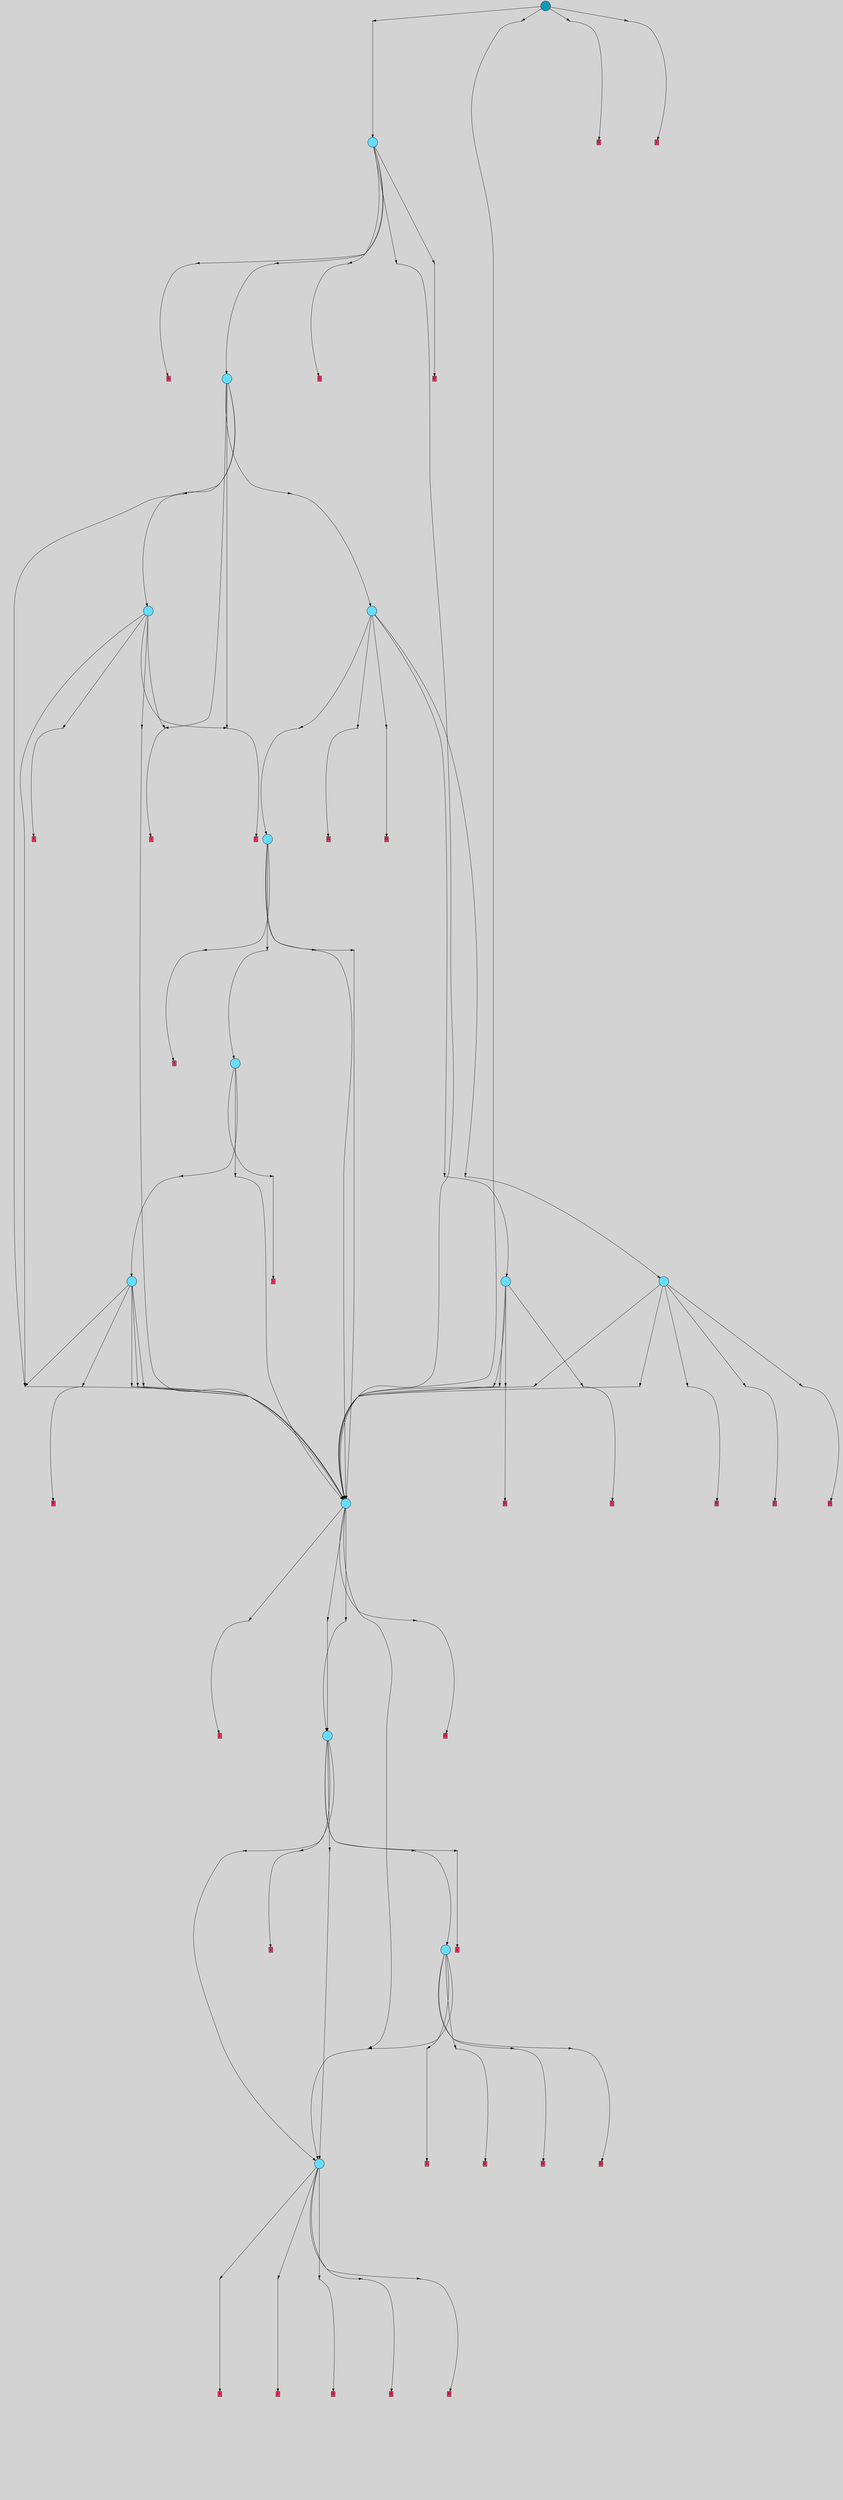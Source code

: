 digraph{
	graph[pad = "0.212, 0.055" bgcolor = lightgray]
	node[shape=circle style = filled label = ""]
		T500 [fillcolor="#66ddff"]
		T2789 [fillcolor="#66ddff"]
		T3276 [fillcolor="#66ddff"]
		T3640 [fillcolor="#66ddff"]
		T4851 [fillcolor="#66ddff"]
		T5980 [fillcolor="#66ddff"]
		T6137 [fillcolor="#66ddff"]
		T6338 [fillcolor="#66ddff"]
		T7150 [fillcolor="#66ddff"]
		T7314 [fillcolor="#66ddff"]
		T7499 [fillcolor="#66ddff"]
		T8118 [fillcolor="#66ddff"]
		T8325 [fillcolor="#66ddff"]
		T8575 [fillcolor="#1199bb"]
		P55362 [fillcolor="#cccccc" shape=point] //0|-9|-4|60|66|-29|-85|12|-86|-24|
		I55362 [shape=box style=invis label="4|0&2|688#2|252&#92;n7|4&0|105#0|480&#92;n5|1&2|961#1|2&#92;n3|6&2|373#2|824&#92;n"]
		P55362 -> I55362[style=invis]
		A33931 [fillcolor="#ff3366" shape=box margin=0.03 width=0 height=0 label="1"]
		T500 -> P55362 -> A33931
		P55363 [fillcolor="#cccccc" shape=point] //-85|-80|-77|50|-98|-95|-65|6|96|48|
		I55363 [shape=box style=invis label="3|7&2|433#2|334&#92;n0|4&2|186#2|514&#92;n8|6&0|917#0|619&#92;n1|0&2|13#2|343&#92;n3|0&2|82#2|143&#92;n1|0&2|802#2|822&#92;n12|2&0|419#0|160&#92;n3|0&2|902#2|84&#92;n8|2&0|869#0|879&#92;n11|5&0|599#2|815&#92;n3|5&2|776#2|506&#92;n6|6&0|23#0|382&#92;n8|3&0|897#0|105&#92;n6|0&0|954#0|417&#92;n11|2&0|628#1|435&#92;n7|5&0|327#0|713&#92;n3|5&2|318#2|370&#92;n10|1&0|839#0|365&#92;n9|1&0|683#0|866&#92;n5|4&2|276#1|191&#92;n6|5&0|149#0|281&#92;n4|6&2|160#2|111&#92;n5|7&2|1012#1|692&#92;n2|3&2|346#2|585&#92;n1|7&2|229#2|394&#92;n0|6&2|548#2|640&#92;n1|7&2|604#2|427&#92;n4|2&2|299#2|935&#92;n1|0&2|814#2|193&#92;n3|0&2|652#2|11&#92;n5|5&2|348#1|919&#92;n3|6&2|507#2|926&#92;n11|3&0|76#0|61&#92;n13|5&0|418#1|1000&#92;n1|2&2|138#2|738&#92;n4|0&2|600#2|481&#92;n13|1&0|765#1|414&#92;n8|7&0|633#0|914&#92;n0|5&2|221#2|969&#92;n13|0&0|311#1|149&#92;n11|5&0|526#0|445&#92;n"]
		P55363 -> I55363[style=invis]
		A33932 [fillcolor="#ff3366" shape=box margin=0.03 width=0 height=0 label="1"]
		T500 -> P55363 -> A33932
		P55364 [fillcolor="#cccccc" shape=point] //0|-23|-4|60|66|-29|-85|-47|28|-96|
		I55364 [shape=box style=invis label="5|1&2|961#1|2&#92;n4|0&2|688#2|252&#92;n12|6&0|607#1|444&#92;n7|7&0|105#0|980&#92;n3|7&2|373#2|261&#92;n12|5&0|1018#2|98&#92;n"]
		P55364 -> I55364[style=invis]
		A33933 [fillcolor="#ff3366" shape=box margin=0.03 width=0 height=0 label="0"]
		T500 -> P55364 -> A33933
		P55365 [fillcolor="#cccccc" shape=point] //-58|97|42|38|1|70|-42|-43|6|37|
		I55365 [shape=box style=invis label="0|5&2|114#2|691&#92;n1|5&2|100#2|149&#92;n6|5&0|649#0|183&#92;n3|6&2|1016#2|74&#92;n10|0&0|74#0|424&#92;n3|1&2|29#2|953&#92;n8|7&0|957#0|412&#92;n9|6&0|565#0|179&#92;n11|7&0|907#2|7&#92;n3|6&2|796#2|569&#92;n13|7&0|244#1|382&#92;n6|1&0|606#0|650&#92;n12|4&0|32#0|953&#92;n12|4&0|1020#2|267&#92;n5|3&2|631#1|120&#92;n9|1&0|708#0|769&#92;n5|0&2|749#1|656&#92;n4|2&2|422#2|405&#92;n10|2&0|242#0|183&#92;n10|0&0|985#0|64&#92;n14|1&1|81#2|1014&#92;n3|2&2|699#2|700&#92;n7|0&0|577#0|841&#92;n12|0&0|26#2|499&#92;n3|6&2|912#2|66&#92;n0|7&2|660#2|349&#92;n9|0&0|64#0|138&#92;n8|0&0|52#0|802&#92;n1|3&2|889#2|125&#92;n11|3&0|35#0|416&#92;n2|0&2|525#2|518&#92;n3|2&2|158#2|448&#92;n0|4&2|458#2|538&#92;n1|3&2|157#2|972&#92;n2|1&2|161#2|781&#92;n4|0&2|435#2|845&#92;n3|7&2|772#2|599&#92;n3|1&2|546#2|396&#92;n0|7&2|539#2|713&#92;n11|0&0|1012#2|443&#92;n6|4&0|142#0|515&#92;n10|4&0|406#0|936&#92;n10|0&0|966#0|756&#92;n8|2&0|641#0|1019&#92;n14|2&1|578#2|821&#92;n10|5&0|544#0|317&#92;n3|5&2|380#2|701&#92;n14|2&1|272#2|670&#92;n9|6&0|669#0|195&#92;n14|5&1|385#2|551&#92;n6|7&0|927#0|720&#92;n"]
		P55365 -> I55365[style=invis]
		A33934 [fillcolor="#ff3366" shape=box margin=0.03 width=0 height=0 label="0"]
		T500 -> P55365 -> A33934
		P55366 [fillcolor="#cccccc" shape=point] //41|97|42|38|21|70|-42|-43|97|46|
		I55366 [shape=box style=invis label="0|5&2|114#2|691&#92;n1|5&2|100#2|149&#92;n6|5&0|649#0|183&#92;n3|6&2|1016#2|74&#92;n10|0&0|74#0|424&#92;n8|7&0|957#0|412&#92;n3|1&2|29#2|953&#92;n4|2&2|422#2|405&#92;n3|6&2|796#2|569&#92;n10|2&0|242#0|183&#92;n6|1&0|606#0|650&#92;n10|4&0|32#0|953&#92;n12|4&0|1020#2|267&#92;n5|3&2|631#1|120&#92;n5|0&2|749#1|656&#92;n11|7&0|907#2|7&#92;n13|7&0|244#1|382&#92;n10|0&0|985#0|64&#92;n14|1&1|81#2|1014&#92;n3|2&2|699#2|700&#92;n7|0&0|577#0|841&#92;n12|0&0|26#2|499&#92;n3|6&2|912#2|66&#92;n0|7&2|660#2|349&#92;n9|0&0|64#0|138&#92;n8|0&0|451#0|802&#92;n3|5&2|380#2|701&#92;n11|3&0|35#0|416&#92;n2|4&2|525#2|518&#92;n3|2&2|158#2|448&#92;n0|4&2|458#2|538&#92;n1|3&2|157#2|972&#92;n2|1&2|161#2|781&#92;n4|0&2|435#2|845&#92;n3|7&2|772#2|599&#92;n3|1&2|546#2|396&#92;n0|7&2|539#2|713&#92;n6|4&0|142#0|515&#92;n10|4&0|406#0|936&#92;n10|0&0|966#0|756&#92;n8|2&0|641#0|1019&#92;n14|2&1|578#2|821&#92;n10|5&0|544#0|317&#92;n1|3&2|703#2|125&#92;n14|2&1|272#2|670&#92;n9|6&0|669#0|195&#92;n14|5&1|385#2|551&#92;n6|7&0|927#0|720&#92;n"]
		P55366 -> I55366[style=invis]
		A33935 [fillcolor="#ff3366" shape=box margin=0.03 width=0 height=0 label="0"]
		T500 -> P55366 -> A33935
		P55367 [fillcolor="#cccccc" shape=point] //-58|97|31|-90|1|70|-42|-43|6|37|
		I55367 [shape=box style=invis label="0|5&2|114#2|691&#92;n1|5&2|100#2|149&#92;n6|5&0|649#0|183&#92;n10|0&0|74#0|424&#92;n3|1&2|29#2|953&#92;n3|1&2|546#2|396&#92;n9|6&0|565#0|179&#92;n11|7&0|907#2|7&#92;n3|6&2|796#2|569&#92;n13|7&0|244#1|382&#92;n6|1&0|606#0|650&#92;n12|4&0|32#0|953&#92;n12|4&0|1020#2|267&#92;n5|3&2|631#1|120&#92;n9|1&0|708#0|769&#92;n4|2&2|422#2|405&#92;n10|2&0|242#0|183&#92;n10|0&0|985#0|64&#92;n14|2&1|578#2|821&#92;n3|2&2|699#2|700&#92;n7|0&0|577#0|841&#92;n12|0&0|26#2|499&#92;n3|6&2|912#2|66&#92;n0|7&2|660#2|349&#92;n9|0&0|64#0|138&#92;n8|0&0|52#0|802&#92;n1|3&2|889#2|125&#92;n11|3&0|35#0|416&#92;n2|0&2|525#2|518&#92;n3|2&2|158#2|448&#92;n0|4&2|458#2|538&#92;n1|3&2|157#2|972&#92;n2|1&2|161#2|781&#92;n4|0&2|435#2|283&#92;n3|7&2|772#2|599&#92;n8|7&0|957#0|412&#92;n0|7&2|356#2|713&#92;n11|0&0|1012#2|443&#92;n6|4&0|142#0|515&#92;n10|4&0|406#0|936&#92;n10|0&0|966#0|756&#92;n8|2&0|641#0|1019&#92;n14|1&1|81#2|1014&#92;n10|5&0|544#0|317&#92;n3|5&2|380#2|701&#92;n14|2&1|272#2|670&#92;n9|6&0|669#0|195&#92;n14|5&1|385#2|551&#92;n11|7&0|675#2|926&#92;n6|7&0|927#0|720&#92;n"]
		P55367 -> I55367[style=invis]
		A33936 [fillcolor="#ff3366" shape=box margin=0.03 width=0 height=0 label="0"]
		T2789 -> P55367 -> A33936
		P55368 [fillcolor="#cccccc" shape=point] //-43|3|12|-91|51|-46|-94|93|78|22|
		I55368 [shape=box style=invis label="0|3&2|409#2|486&#92;n2|4&2|475#2|723&#92;n10|3&0|144#0|229&#92;n1|6&2|313#2|75&#92;n14|5&1|797#2|776&#92;n14|0&1|435#2|185&#92;n3|3&2|285#2|319&#92;n12|1&0|799#1|762&#92;n9|3&0|534#0|278&#92;n6|6&0|120#0|840&#92;n10|0&0|851#0|527&#92;n6|1&0|653#0|588&#92;n6|1&0|102#0|864&#92;n1|7&2|364#2|73&#92;n1|4&2|279#2|570&#92;n14|0&1|906#2|697&#92;n12|5&0|571#1|811&#92;n14|6&1|499#2|886&#92;n11|5&0|850#0|996&#92;n10|6&0|762#0|610&#92;n5|3&2|621#1|111&#92;n0|3&2|192#2|693&#92;n4|5&2|237#2|425&#92;n11|0&0|785#2|479&#92;n13|4&0|892#1|824&#92;n1|1&2|74#2|848&#92;n"]
		P55368 -> I55368[style=invis]
		T2789 -> P55368 -> T500
		P55369 [fillcolor="#cccccc" shape=point] //-7|97|42|38|1|70|-42|69|6|37|
		I55369 [shape=box style=invis label="0|5&2|114#2|691&#92;n1|5&2|100#2|149&#92;n6|5&0|649#0|183&#92;n3|1&2|29#2|953&#92;n10|0&0|74#0|424&#92;n3|6&2|1016#2|74&#92;n8|7&0|957#0|412&#92;n9|6&0|565#0|179&#92;n11|7&0|907#2|7&#92;n3|6&2|796#2|569&#92;n13|7&0|244#1|382&#92;n6|1&0|606#0|650&#92;n2|0&2|525#2|518&#92;n12|4&0|1020#2|267&#92;n10|5&0|544#0|317&#92;n9|1&0|708#0|769&#92;n5|0&2|749#1|656&#92;n4|2&2|422#2|405&#92;n10|2&0|242#0|183&#92;n10|0&0|985#0|64&#92;n14|1&1|81#2|1014&#92;n3|2&2|699#2|700&#92;n7|0&0|577#0|841&#92;n12|0&0|26#2|499&#92;n3|6&2|912#2|66&#92;n0|7&2|660#2|349&#92;n9|0&0|64#0|138&#92;n8|0&0|52#0|802&#92;n1|3&2|889#2|125&#92;n14|3&1|35#2|416&#92;n12|4&0|32#0|953&#92;n3|2&2|158#2|907&#92;n0|4&2|458#2|538&#92;n1|3&2|157#2|972&#92;n2|1&2|161#2|781&#92;n4|0&2|435#2|845&#92;n3|7&2|772#2|599&#92;n3|1&2|546#2|396&#92;n0|7&2|539#2|713&#92;n11|0&0|1012#2|443&#92;n6|4&0|142#0|515&#92;n10|4&0|406#0|936&#92;n10|0&0|966#0|756&#92;n8|2&0|641#0|1019&#92;n14|2&1|578#2|821&#92;n5|3&2|631#1|120&#92;n3|5&2|380#2|701&#92;n14|2&1|272#2|670&#92;n14|5&1|385#2|551&#92;n6|7&0|927#0|720&#92;n"]
		P55369 -> I55369[style=invis]
		A33937 [fillcolor="#ff3366" shape=box margin=0.03 width=0 height=0 label="0"]
		T2789 -> P55369 -> A33937
		P55370 [fillcolor="#cccccc" shape=point] //41|41|-2|42|21|70|93|-43|97|46|
		I55370 [shape=box style=invis label="0|5&2|114#2|691&#92;n1|5&2|100#2|149&#92;n8|0&0|451#0|802&#92;n3|6&2|1016#2|74&#92;n10|0&0|74#0|424&#92;n8|7&0|957#0|412&#92;n10|4&0|406#0|936&#92;n4|2&2|422#2|405&#92;n3|6&2|796#2|569&#92;n10|5&0|242#0|183&#92;n6|1&0|606#0|650&#92;n10|4&0|32#0|953&#92;n12|4&0|1020#2|267&#92;n5|3&2|631#1|120&#92;n5|0&2|749#1|656&#92;n11|7&0|907#2|7&#92;n5|0&2|597#1|42&#92;n13|7&0|244#1|382&#92;n10|0&0|985#0|64&#92;n14|1&1|81#2|1014&#92;n3|2&2|699#2|700&#92;n14|6&1|887#2|818&#92;n7|0&0|577#0|841&#92;n10|5&0|544#0|317&#92;n3|6&2|912#2|66&#92;n14|5&1|385#2|551&#92;n9|0&0|64#0|138&#92;n6|5&0|649#0|183&#92;n3|5&2|380#2|701&#92;n11|3&0|35#0|416&#92;n2|4&2|525#2|518&#92;n2|2&2|158#2|448&#92;n0|4&2|458#2|538&#92;n1|3&2|157#2|972&#92;n2|1&2|161#2|781&#92;n4|0&2|435#2|845&#92;n3|7&2|772#2|599&#92;n1|1&2|546#2|396&#92;n0|7&2|539#2|713&#92;n6|4&0|142#0|515&#92;n3|1&2|29#2|953&#92;n10|0&0|720#0|756&#92;n8|2&0|641#0|1019&#92;n14|2&1|578#2|821&#92;n12|0&0|26#2|499&#92;n3|7&2|218#2|713&#92;n1|3&2|703#2|125&#92;n14|2&1|272#2|670&#92;n9|6&0|669#0|195&#92;n0|7&2|660#2|349&#92;n6|7&0|927#0|720&#92;n"]
		P55370 -> I55370[style=invis]
		A33938 [fillcolor="#ff3366" shape=box margin=0.03 width=0 height=0 label="0"]
		T2789 -> P55370 -> A33938
		P55371 [fillcolor="#cccccc" shape=point] //-52|-80|98|-64|-98|-95|-76|6|96|48|
		I55371 [shape=box style=invis label="3|7&2|433#2|334&#92;n0|4&2|186#2|514&#92;n5|5&2|582#1|740&#92;n8|6&0|917#0|619&#92;n1|0&2|13#2|343&#92;n3|0&2|82#2|143&#92;n1|0&2|802#2|924&#92;n12|2&0|419#0|160&#92;n10|1&0|839#0|365&#92;n14|0&1|688#2|273&#92;n3|6&2|507#2|926&#92;n5|4&2|276#1|191&#92;n3|5&2|776#2|506&#92;n6|6&0|23#0|382&#92;n8|3&0|897#0|105&#92;n6|0&0|954#0|417&#92;n11|2&0|628#1|435&#92;n7|5&0|327#0|713&#92;n3|5&2|318#2|741&#92;n3|0&2|902#2|84&#92;n9|1&0|683#0|866&#92;n11|5&0|599#2|815&#92;n6|5&0|149#0|281&#92;n4|6&2|160#2|111&#92;n5|7&2|1012#1|692&#92;n2|3&2|346#2|95&#92;n1|7&2|229#2|394&#92;n1|7&2|604#2|427&#92;n4|2&2|299#2|935&#92;n1|0&2|814#2|193&#92;n3|2&2|640#2|162&#92;n5|5&2|348#1|516&#92;n8|2&0|869#0|879&#92;n11|3&0|76#0|61&#92;n4|0&2|600#2|481&#92;n1|6&2|138#2|738&#92;n0|5&2|221#2|969&#92;n13|1&0|765#1|414&#92;n4|2&2|319#2|1008&#92;n8|7&0|633#0|914&#92;n13|5&0|418#1|1000&#92;n13|0&0|311#1|149&#92;n11|5&0|526#0|445&#92;n"]
		P55371 -> I55371[style=invis]
		A33939 [fillcolor="#ff3366" shape=box margin=0.03 width=0 height=0 label="1"]
		T2789 -> P55371 -> A33939
		P55372 [fillcolor="#cccccc" shape=point] //-52|32|11|50|-98|-66|-65|6|96|48|
		I55372 [shape=box style=invis label="3|7&2|433#2|334&#92;n0|4&2|186#2|514&#92;n6|6&0|23#0|382&#92;n13|5&0|418#1|1000&#92;n3|0&2|82#2|143&#92;n1|0&2|802#2|822&#92;n12|2&0|419#0|160&#92;n10|1&0|839#0|365&#92;n14|0&1|688#2|273&#92;n8|2&0|869#0|879&#92;n11|5&0|599#2|815&#92;n3|5&2|776#2|506&#92;n0|6&2|951#2|534&#92;n8|6&0|917#0|619&#92;n8|3&0|897#0|105&#92;n6|0&0|954#0|417&#92;n11|2&0|628#1|435&#92;n7|5&0|327#0|713&#92;n3|5&2|318#2|741&#92;n3|0&2|902#2|84&#92;n9|1&0|683#0|866&#92;n5|4&2|276#1|191&#92;n6|5&0|149#0|281&#92;n4|2&2|299#2|935&#92;n5|7&2|1012#1|692&#92;n8|5&0|2#0|358&#92;n2|3&2|346#2|585&#92;n1|7&2|229#2|394&#92;n11|5&0|526#0|445&#92;n1|7&2|604#2|427&#92;n4|6&2|160#2|111&#92;n1|0&2|814#2|193&#92;n3|0&2|652#2|11&#92;n5|5&2|348#1|919&#92;n3|6&2|507#2|926&#92;n11|3&0|76#0|61&#92;n1|2&2|138#2|738&#92;n4|0&2|600#2|603&#92;n13|1&0|765#1|414&#92;n8|7&0|633#0|914&#92;n0|5&2|221#2|969&#92;n13|0&0|311#1|149&#92;n14|6&1|548#2|640&#92;n"]
		P55372 -> I55372[style=invis]
		A33940 [fillcolor="#ff3366" shape=box margin=0.03 width=0 height=0 label="1"]
		T3276 -> P55372 -> A33940
		P55373 [fillcolor="#cccccc" shape=point] //49|3|12|81|51|-57|63|-34|-82|22|
		I55373 [shape=box style=invis label="0|3&2|409#2|486&#92;n2|4&2|475#2|723&#92;n12|1&0|799#1|762&#92;n1|6&2|313#2|75&#92;n10|3&0|144#0|229&#92;n7|1&0|310#0|750&#92;n1|4&2|279#2|570&#92;n14|6&1|147#2|886&#92;n14|0&1|906#2|548&#92;n1|7&2|364#2|73&#92;n10|0&0|15#0|527&#92;n6|1&0|579#0|588&#92;n4|7&2|254#2|216&#92;n9|5&0|246#0|627&#92;n6|6&0|120#0|273&#92;n3|3&2|285#2|319&#92;n6|1&0|102#0|864&#92;n10|6&0|762#0|610&#92;n12|7&0|907#1|514&#92;n5|3&2|621#1|111&#92;n11|5&0|850#0|996&#92;n12|5&0|571#1|811&#92;n1|1&2|74#2|602&#92;n4|5&2|313#2|425&#92;n11|7&0|869#0|389&#92;n11|0&0|912#2|479&#92;n12|4&0|228#2|329&#92;n14|5&1|797#2|776&#92;n1|6&2|919#2|230&#92;n"]
		P55373 -> I55373[style=invis]
		T3276 -> P55373 -> T500
		P55374 [fillcolor="#cccccc" shape=point] //-90|-98|12|58|51|61|-4|-34|78|22|
		I55374 [shape=box style=invis label="1|4&2|279#2|570&#92;n2|4&2|475#2|723&#92;n1|6&2|313#2|75&#92;n14|5&1|797#2|776&#92;n1|6&2|919#2|230&#92;n14|0&1|435#2|185&#92;n0|3&2|1015#2|486&#92;n10|6&0|762#0|610&#92;n9|3&0|534#0|278&#92;n14|0&1|698#2|548&#92;n6|6&0|120#0|840&#92;n9|5&0|246#0|627&#92;n6|1&0|653#0|588&#92;n10|0&0|15#0|527&#92;n1|7&2|364#2|904&#92;n3|3&2|285#2|319&#92;n6|1&0|102#0|864&#92;n12|5&0|571#1|811&#92;n1|1&2|74#2|602&#92;n11|5&0|850#0|996&#92;n10|3&0|144#0|229&#92;n5|3&2|621#1|111&#92;n7|7&0|344#0|424&#92;n4|5&2|237#2|425&#92;n11|0&0|785#2|479&#92;n12|4&0|228#2|329&#92;n14|6&1|499#2|886&#92;n7|1&0|310#0|750&#92;n"]
		P55374 -> I55374[style=invis]
		T3276 -> P55374 -> T2789
		P55375 [fillcolor="#cccccc" shape=point] //49|3|4|-91|73|34|-4|-34|78|22|
		I55375 [shape=box style=invis label="0|3&2|409#2|486&#92;n2|4&2|475#2|723&#92;n12|1&0|799#1|762&#92;n6|1&0|102#0|475&#92;n14|5&1|797#2|776&#92;n7|1&0|310#0|750&#92;n5|5&2|24#1|420&#92;n14|0&1|435#2|185&#92;n1|4&2|279#2|570&#92;n10|3&0|144#0|229&#92;n9|1&0|534#0|278&#92;n14|0&1|906#2|548&#92;n9|3&0|850#0|278&#92;n6|6&0|120#0|840&#92;n10|0&0|15#0|527&#92;n6|1&0|653#0|588&#92;n9|5&0|246#0|627&#92;n1|7&2|364#2|73&#92;n4|5&2|237#2|425&#92;n1|6&2|313#2|75&#92;n1|6&2|919#2|230&#92;n11|5&0|850#0|996&#92;n5|3&2|621#1|111&#92;n3|3&2|285#2|319&#92;n14|0&1|785#2|479&#92;n1|1&2|1015#2|602&#92;n14|6&1|499#2|886&#92;n12|4&0|228#2|329&#92;n"]
		P55375 -> I55375[style=invis]
		T3276 -> P55375 -> T500
		P55376 [fillcolor="#cccccc" shape=point] //-76|37|-77|50|-98|-95|-65|6|-97|68|
		I55376 [shape=box style=invis label="3|7&2|433#2|835&#92;n0|4&2|186#2|514&#92;n8|6&0|917#0|619&#92;n1|0&2|13#2|343&#92;n3|0&2|82#2|143&#92;n1|0&2|802#2|822&#92;n10|1&0|839#0|365&#92;n3|5&2|776#2|506&#92;n8|2&0|869#0|879&#92;n11|5&0|599#2|815&#92;n8|3&0|897#0|105&#92;n5|5&2|348#1|919&#92;n14|0&1|688#2|273&#92;n6|0&0|954#0|417&#92;n11|2&0|628#1|435&#92;n7|5&0|327#0|713&#92;n3|5&2|318#2|741&#92;n3|0&2|902#2|84&#92;n9|1&0|683#0|866&#92;n5|4&2|276#1|191&#92;n6|5&0|149#0|281&#92;n4|6&2|160#2|111&#92;n5|7&2|1012#1|692&#92;n2|3&2|346#2|585&#92;n1|7&2|229#2|394&#92;n0|6&2|548#2|640&#92;n1|7&2|604#2|427&#92;n4|2&2|299#2|935&#92;n1|0&2|814#2|896&#92;n3|0&2|652#2|11&#92;n6|6&0|23#0|382&#92;n3|6&2|507#2|926&#92;n11|3&0|76#0|61&#92;n13|5&0|418#1|1000&#92;n1|2&2|138#2|738&#92;n4|0&2|600#2|422&#92;n13|1&0|765#1|414&#92;n13|0&0|311#1|149&#92;n0|5&2|221#2|969&#92;n8|7&0|633#0|914&#92;n"]
		P55376 -> I55376[style=invis]
		A33941 [fillcolor="#ff3366" shape=box margin=0.03 width=0 height=0 label="1"]
		T3276 -> P55376 -> A33941
		P55377 [fillcolor="#cccccc" shape=point] //16|20|54|-91|10|81|93|-88|74|2|
		I55377 [shape=box style=invis label="2|1&2|518#2|502&#92;n7|1&0|310#0|538&#92;n11|0&0|785#2|479&#92;n14|0&1|906#2|548&#92;n2|4&2|475#2|723&#92;n12|1&0|799#1|713&#92;n3|2&2|1#2|1007&#92;n14|5&1|797#2|776&#92;n3|4&2|296#2|234&#92;n6|6&0|120#0|840&#92;n10|6&0|762#0|610&#92;n12|3&0|678#2|417&#92;n11|5&0|850#0|996&#92;n0|1&2|635#2|506&#92;n0|4&2|564#2|93&#92;n6|2&0|54#0|727&#92;n1|0&2|193#2|588&#92;n10|0&0|15#0|527&#92;n9|5&0|246#0|627&#92;n1|5&2|358#2|602&#92;n1|4&2|445#2|570&#92;n9|6&0|379#0|280&#92;n10|3&0|144#0|229&#92;n14|0&1|473#2|185&#92;n1|7&2|681#2|300&#92;n12|5&0|571#1|811&#92;n14|6&1|23#2|886&#92;n1|6&2|740#2|748&#92;n"]
		P55377 -> I55377[style=invis]
		T3640 -> P55377 -> T3276
		P55378 [fillcolor="#cccccc" shape=point] //-40|-80|94|50|-79|-95|-65|6|96|-60|
		I55378 [shape=box style=invis label="3|7&2|433#2|334&#92;n3|6&2|507#2|926&#92;n8|6&0|917#0|619&#92;n1|0&2|13#2|343&#92;n4|2&2|299#2|935&#92;n1|7&2|229#2|394&#92;n12|2&0|419#0|160&#92;n7|5&0|327#0|713&#92;n14|0&1|688#2|273&#92;n8|2&0|869#0|879&#92;n11|5&0|599#2|815&#92;n3|5&2|776#2|506&#92;n6|6&0|23#0|382&#92;n8|3&0|897#0|105&#92;n6|0&0|954#0|417&#92;n11|2&0|628#1|435&#92;n10|1&0|87#0|365&#92;n3|5&2|318#2|741&#92;n3|0&2|902#2|84&#92;n9|1&0|683#0|866&#92;n5|4&2|276#1|191&#92;n0|3&2|309#2|728&#92;n6|5&0|149#0|281&#92;n4|6&2|160#2|111&#92;n3|4&2|544#2|316&#92;n2|3&2|346#2|585&#92;n1|0&2|802#2|822&#92;n0|6&2|548#2|640&#92;n1|7&2|604#2|427&#92;n3|0&2|82#2|143&#92;n1|0&2|814#2|193&#92;n3|0&2|652#2|11&#92;n5|5&2|348#1|919&#92;n0|4&2|186#2|514&#92;n11|2&0|76#0|61&#92;n13|5&0|418#1|1000&#92;n1|2&2|138#2|738&#92;n4|0&2|600#2|247&#92;n13|1&0|765#1|414&#92;n0|5&2|221#2|969&#92;n13|0&0|311#1|149&#92;n9|5&0|356#0|491&#92;n11|5&0|526#0|445&#92;n"]
		P55378 -> I55378[style=invis]
		A33942 [fillcolor="#ff3366" shape=box margin=0.03 width=0 height=0 label="1"]
		T3640 -> P55378 -> A33942
		P55379 [fillcolor="#cccccc" shape=point] //-58|97|42|-21|1|70|73|14|-30|37|
		I55379 [shape=box style=invis label="1|5&2|100#2|149&#92;n6|5&0|649#0|183&#92;n3|6&2|1016#2|74&#92;n10|0&0|74#0|424&#92;n12|4&0|1020#2|267&#92;n9|6&0|565#0|179&#92;n11|7&0|907#2|7&#92;n3|6&2|796#2|569&#92;n13|7&0|244#1|382&#92;n6|1&0|606#0|650&#92;n12|4&0|32#0|953&#92;n8|7&0|957#0|412&#92;n5|3&2|631#1|120&#92;n6|5&0|400#0|551&#92;n9|1&0|708#0|769&#92;n10|0&0|985#0|64&#92;n4|2&2|422#2|405&#92;n2|0&2|525#2|518&#92;n5|0&2|749#1|656&#92;n14|1&1|81#2|1014&#92;n7|0&0|577#0|841&#92;n12|0&0|26#2|499&#92;n3|6&2|912#2|66&#92;n0|7&2|660#2|349&#92;n9|0&0|64#0|138&#92;n8|0&0|52#0|802&#92;n1|3&2|889#2|125&#92;n11|3&0|35#0|416&#92;n0|7&2|539#2|713&#92;n3|2&2|158#2|448&#92;n0|4&2|458#2|538&#92;n14|2&1|578#2|821&#92;n2|1&2|189#2|781&#92;n4|0&2|435#2|845&#92;n10|1&0|731#0|411&#92;n3|7&2|772#2|568&#92;n3|1&2|546#2|396&#92;n10|2&0|242#0|183&#92;n11|0&0|1012#2|443&#92;n6|4&0|142#0|515&#92;n10|4&0|406#0|936&#92;n6|0&0|933#0|692&#92;n10|0&0|966#0|756&#92;n8|2&0|641#0|1019&#92;n1|3&2|157#2|972&#92;n10|5&0|544#0|317&#92;n3|5&2|380#2|701&#92;n14|2&1|923#2|385&#92;n9|6&0|669#0|195&#92;n14|5&1|385#2|18&#92;n6|7&0|927#0|720&#92;n"]
		P55379 -> I55379[style=invis]
		A33943 [fillcolor="#ff3366" shape=box margin=0.03 width=0 height=0 label="0"]
		T3640 -> P55379 -> A33943
		T3640 -> P55368
		P55380 [fillcolor="#cccccc" shape=point] //18|3|12|-100|51|60|-43|-32|-6|22|
		I55380 [shape=box style=invis label="6|1&0|102#0|864&#92;n3|4&2|878#2|22&#92;n0|3&2|409#2|486&#92;n5|2&2|31#1|721&#92;n5|3&2|621#1|111&#92;n2|4&2|475#2|723&#92;n1|4&2|279#2|570&#92;n10|3&0|144#0|229&#92;n14|0&1|906#2|548&#92;n12|4&0|429#1|392&#92;n6|3&0|736#0|3&#92;n1|7&2|364#2|987&#92;n9|5&0|246#0|627&#92;n6|0&0|653#0|588&#92;n10|0&0|803#0|527&#92;n3|3&2|285#2|319&#92;n11|0&0|785#2|479&#92;n12|5&0|571#1|234&#92;n12|7&0|907#1|514&#92;n13|1&0|74#1|180&#92;n11|5&0|850#0|996&#92;n4|5&2|313#2|348&#92;n1|6&2|313#2|75&#92;n12|4&0|228#2|329&#92;n14|6&1|499#2|886&#92;n1|6&2|919#2|230&#92;n"]
		P55380 -> I55380[style=invis]
		T3640 -> P55380 -> T3276
		P55381 [fillcolor="#cccccc" shape=point] //79|97|42|-73|22|-64|32|-43|10|94|
		I55381 [shape=box style=invis label="14|3&1|279#2|1003&#92;n0|5&2|114#2|691&#92;n9|6&0|669#0|195&#92;n7|0&0|577#0|841&#92;n13|5&0|210#1|27&#92;n10|0&0|74#0|424&#92;n3|1&2|29#2|953&#92;n11|7&0|907#2|7&#92;n3|6&2|796#2|569&#92;n6|7&0|606#0|650&#92;n12|2&0|32#0|465&#92;n12|5&0|1020#2|267&#92;n3|2&2|158#2|448&#92;n9|1&0|708#0|314&#92;n3|6&2|1016#2|454&#92;n5|0&2|749#1|656&#92;n4|2&2|422#2|405&#92;n10|2&0|242#0|183&#92;n5|3&2|631#1|120&#92;n14|1&1|81#2|1014&#92;n3|2&2|699#2|700&#92;n10|0&0|985#0|64&#92;n12|0&0|26#2|981&#92;n3|6&2|912#2|66&#92;n0|7&2|660#2|349&#92;n9|0&0|64#0|138&#92;n8|0&0|52#0|802&#92;n2|4&2|210#2|116&#92;n1|3&2|889#2|125&#92;n11|3&0|35#0|416&#92;n14|5&1|385#2|551&#92;n2|0&2|525#2|518&#92;n0|4&2|458#2|538&#92;n1|3&2|157#2|972&#92;n2|1&2|161#2|631&#92;n4|0&2|435#2|845&#92;n4|5&2|331#2|507&#92;n3|7&2|772#2|599&#92;n3|1&2|546#2|396&#92;n11|0&0|1012#2|443&#92;n6|4&0|142#0|515&#92;n10|4&0|406#0|936&#92;n10|0&0|966#0|756&#92;n6|7&0|927#0|720&#92;n3|5&2|380#2|701&#92;n10|5&0|544#0|317&#92;n9|2&0|578#0|821&#92;n7|2&0|969#0|386&#92;n14|2&1|272#2|670&#92;n1|5&2|100#2|149&#92;n6|5&0|649#0|183&#92;n8|2&0|641#0|1019&#92;n"]
		P55381 -> I55381[style=invis]
		A33944 [fillcolor="#ff3366" shape=box margin=0.03 width=0 height=0 label="0"]
		T4851 -> P55381 -> A33944
		P55382 [fillcolor="#cccccc" shape=point] //49|29|6|-91|-60|4|32|-34|-93|42|
		I55382 [shape=box style=invis label="2|4&2|475#2|723&#92;n12|1&0|799#1|762&#92;n12|7&0|203#0|183&#92;n12|5&0|844#1|811&#92;n5|4&2|228#1|329&#92;n14|0&1|435#2|185&#92;n10|0&0|15#0|527&#92;n14|0&1|906#2|548&#92;n12|0&0|1016#1|342&#92;n9|5&0|246#0|685&#92;n9|5&0|501#0|100&#92;n2|7&2|585#2|197&#92;n6|6&0|120#0|55&#92;n3|6&2|465#2|954&#92;n1|4&2|279#2|570&#92;n1|7&2|364#2|73&#92;n3|3&2|766#2|319&#92;n3|0&2|251#2|725&#92;n6|1&0|102#0|864&#92;n9|3&0|534#0|278&#92;n1|1&2|74#2|602&#92;n11|5&0|850#0|996&#92;n10|2&0|762#0|610&#92;n5|3&2|621#1|111&#92;n1|6&2|313#2|75&#92;n8|6&0|727#0|431&#92;n9|3&0|534#0|160&#92;n11|0&0|785#2|479&#92;n4|5&2|237#2|425&#92;n14|6&1|499#2|886&#92;n"]
		P55382 -> I55382[style=invis]
		T4851 -> P55382 -> T3640
		P55383 [fillcolor="#cccccc" shape=point] //49|29|6|-91|-60|-59|32|-34|78|42|
		I55383 [shape=box style=invis label="2|4&2|475#2|723&#92;n12|1&0|799#1|762&#92;n12|7&0|203#0|183&#92;n12|5&0|844#1|811&#92;n5|4&2|228#1|329&#92;n14|0&1|435#2|185&#92;n10|0&0|15#0|527&#92;n9|3&0|534#0|160&#92;n6|1&0|653#0|588&#92;n9|5&0|246#0|685&#92;n9|5&0|501#0|100&#92;n2|7&2|544#2|197&#92;n6|6&0|120#0|55&#92;n14|0&1|906#2|548&#92;n1|4&2|279#2|570&#92;n1|7&2|364#2|73&#92;n3|3&2|766#2|319&#92;n3|0&2|251#2|725&#92;n6|1&0|102#0|864&#92;n9|3&0|534#0|278&#92;n1|1&2|74#2|602&#92;n11|5&0|850#0|996&#92;n10|6&0|762#0|610&#92;n5|3&2|621#1|111&#92;n1|6&2|313#2|75&#92;n8|6&0|727#0|431&#92;n3|6&2|465#2|954&#92;n11|0&0|785#2|479&#92;n4|5&2|237#2|425&#92;n14|6&1|499#2|886&#92;n"]
		P55383 -> I55383[style=invis]
		T4851 -> P55383 -> T3640
		P55384 [fillcolor="#cccccc" shape=point] //49|-66|41|-91|-30|-59|32|-63|78|42|
		I55384 [shape=box style=invis label="8|6&0|727#0|431&#92;n12|1&0|799#1|762&#92;n3|3&2|766#2|319&#92;n5|4&2|228#1|329&#92;n14|0&1|435#2|185&#92;n10|0&0|15#0|527&#92;n9|3&0|609#0|523&#92;n6|1&0|653#0|588&#92;n9|5&0|246#0|685&#92;n10|6&0|762#0|610&#92;n11|5&0|850#0|996&#92;n6|6&0|120#0|55&#92;n14|0&1|906#2|548&#92;n1|7&2|364#2|73&#92;n12|7&0|203#0|183&#92;n3|0&2|251#2|725&#92;n6|1&0|102#0|864&#92;n1|0&2|6#2|974&#92;n9|3&0|534#0|278&#92;n1|1&2|74#2|602&#92;n2|7&2|544#2|197&#92;n5|3&2|621#1|111&#92;n1|6&2|313#2|75&#92;n2|4&2|475#2|723&#92;n3|6&2|465#2|954&#92;n11|0&0|785#2|479&#92;n4|5&2|237#2|425&#92;n14|6&1|737#2|886&#92;n"]
		P55384 -> I55384[style=invis]
		T4851 -> P55384 -> T3640
		P55385 [fillcolor="#cccccc" shape=point] //49|29|6|22|-60|-59|32|-34|78|42|
		I55385 [shape=box style=invis label="5|2&2|765#1|755&#92;n2|4&2|475#2|723&#92;n9|3&0|534#0|278&#92;n12|7&0|203#0|183&#92;n12|5&0|844#1|811&#92;n5|4&2|228#1|329&#92;n14|0&1|273#2|185&#92;n10|0&0|15#0|527&#92;n3|3&2|766#2|319&#92;n6|1&0|653#0|588&#92;n9|5&0|659#0|685&#92;n9|5&0|501#0|100&#92;n6|6&0|120#0|55&#92;n14|0&1|906#2|548&#92;n1|4&2|279#2|570&#92;n1|7&2|364#2|73&#92;n9|3&0|534#0|160&#92;n3|0&2|251#2|725&#92;n6|1&0|102#0|864&#92;n12|1&0|799#1|762&#92;n1|1&2|74#2|602&#92;n11|5&0|850#0|996&#92;n10|6&0|762#0|610&#92;n5|3&2|621#1|111&#92;n1|6&2|313#2|75&#92;n8|6&0|727#0|431&#92;n3|6&2|465#2|954&#92;n11|0&0|785#2|479&#92;n4|5&2|237#2|425&#92;n14|6&1|499#2|886&#92;n"]
		P55385 -> I55385[style=invis]
		T4851 -> P55385 -> T3640
		P55386 [fillcolor="#cccccc" shape=point] //-27|-80|92|-8|-79|-95|14|21|96|-59|
		I55386 [shape=box style=invis label="3|7&2|433#2|387&#92;n0|4&2|186#2|83&#92;n8|6&0|917#0|619&#92;n5|5&2|348#1|919&#92;n3|0&2|82#2|143&#92;n14|0&1|688#2|273&#92;n14|4&1|280#2|617&#92;n12|2&0|419#0|160&#92;n1|0&2|814#2|193&#92;n1|7&2|229#2|394&#92;n8|2&0|869#0|879&#92;n4|2&2|814#2|305&#92;n3|5&2|193#2|741&#92;n6|6&0|23#0|382&#92;n1|2&2|138#2|738&#92;n8|3&0|897#0|105&#92;n6|0&0|954#0|417&#92;n9|1&0|681#0|830&#92;n1|3&2|115#2|811&#92;n11|2&0|628#1|435&#92;n3|5&2|776#2|506&#92;n5|4&2|276#1|207&#92;n3|2&2|140#2|263&#92;n1|0&2|13#2|556&#92;n6|5&0|149#0|281&#92;n13|5&0|418#1|1000&#92;n5|7&2|1012#1|692&#92;n11|5&0|930#1|719&#92;n3|0&2|652#2|11&#92;n0|6&2|548#2|188&#92;n1|7&2|604#2|427&#92;n4|2&2|299#2|935&#92;n10|1&0|839#0|365&#92;n1|5&2|482#2|310&#92;n2|3&2|346#2|585&#92;n11|3&0|76#0|61&#92;n9|6&0|683#0|866&#92;n2|5&2|518#2|596&#92;n4|1&2|600#2|481&#92;n13|2&0|765#1|414&#92;n8|7&0|633#0|914&#92;n13|0&0|573#1|149&#92;n11|5&0|526#0|445&#92;n13|3&0|843#1|188&#92;n"]
		P55386 -> I55386[style=invis]
		A33945 [fillcolor="#ff3366" shape=box margin=0.03 width=0 height=0 label="1"]
		T5980 -> P55386 -> A33945
		P55387 [fillcolor="#cccccc" shape=point] //49|59|6|-91|-60|-58|32|-34|78|42|
		I55387 [shape=box style=invis label="2|4&2|475#2|723&#92;n12|1&0|799#1|762&#92;n12|7&0|203#0|183&#92;n12|5&0|844#1|811&#92;n5|4&2|228#1|329&#92;n13|6&0|297#1|752&#92;n5|3&2|621#1|111&#92;n10|0&0|15#0|527&#92;n9|3&0|534#0|160&#92;n6|1&0|653#0|588&#92;n9|5&0|246#0|685&#92;n9|5&0|501#0|100&#92;n2|7&2|544#2|197&#92;n6|6&0|120#0|55&#92;n11|5&0|850#0|996&#92;n1|4&2|279#2|570&#92;n3|3&2|766#2|319&#92;n3|0&2|251#2|725&#92;n6|1&0|102#0|864&#92;n9|3&0|972#0|278&#92;n1|1&2|74#2|602&#92;n14|0&1|906#2|548&#92;n10|6&0|762#0|610&#92;n14|0&1|435#2|185&#92;n1|6&2|313#2|623&#92;n8|6&0|727#0|431&#92;n3|6&2|465#2|954&#92;n11|0&0|785#2|479&#92;n4|5&2|237#2|425&#92;n14|6&1|499#2|886&#92;n"]
		P55387 -> I55387[style=invis]
		T5980 -> P55387 -> T3640
		P55388 [fillcolor="#cccccc" shape=point] //-52|8|-77|63|9|-2|-65|-22|96|68|
		I55388 [shape=box style=invis label="1|0&2|802#2|822&#92;n0|4&2|186#2|330&#92;n8|3&0|897#0|105&#92;n3|0&2|82#2|143&#92;n10|6&0|829#0|440&#92;n3|7&2|433#2|334&#92;n12|2&0|419#0|160&#92;n10|1&0|839#0|365&#92;n14|0&1|688#2|273&#92;n8|2&0|869#0|879&#92;n11|5&0|599#2|815&#92;n3|5&2|776#2|506&#92;n9|1&0|683#0|866&#92;n8|6&0|917#0|619&#92;n11|2&0|628#1|435&#92;n7|5&0|327#0|989&#92;n1|5&2|455#2|749&#92;n3|5&2|318#2|741&#92;n13|0&0|311#1|149&#92;n13|7&0|765#1|414&#92;n4|6&2|160#2|111&#92;n1|7&2|229#2|394&#92;n5|4&2|276#1|191&#92;n6|5&0|464#0|306&#92;n2|3&2|346#2|585&#92;n5|7&2|1012#1|692&#92;n1|7&2|604#2|427&#92;n4|2&2|299#2|935&#92;n1|0&2|814#2|193&#92;n3|0&2|652#2|11&#92;n5|5&2|348#1|919&#92;n3|6&2|507#2|926&#92;n11|3&0|76#1|61&#92;n13|5&0|418#1|1000&#92;n1|2&2|138#2|738&#92;n4|0&2|600#2|909&#92;n6|6&0|23#0|382&#92;n0|5&2|364#2|969&#92;n3|0&2|902#2|84&#92;n11|5&0|526#0|445&#92;n"]
		P55388 -> I55388[style=invis]
		T5980 -> P55388 -> T4851
		P55389 [fillcolor="#cccccc" shape=point] //-52|94|26|-95|-76|45|71|81|96|48|
		I55389 [shape=box style=invis label="3|7&2|433#2|334&#92;n0|4&2|186#2|514&#92;n5|1&2|89#1|975&#92;n6|6&0|23#0|382&#92;n1|2&2|138#2|738&#92;n1|0&2|802#2|822&#92;n8|7&0|633#0|609&#92;n10|1&0|839#0|365&#92;n14|0&1|688#2|273&#92;n8|2&0|869#0|879&#92;n11|5&0|599#2|815&#92;n1|7&2|229#2|394&#92;n0|6&2|951#2|534&#92;n7|5&0|327#0|713&#92;n6|0&0|954#0|417&#92;n13|1&0|1017#1|858&#92;n11|2&0|628#1|435&#92;n12|2&0|419#0|160&#92;n6|5&0|926#0|281&#92;n9|1&0|683#0|866&#92;n5|4&2|276#1|191&#92;n3|5&2|318#2|741&#92;n4|0&2|600#2|481&#92;n5|7&2|1012#1|692&#92;n11|7&0|999#2|261&#92;n4|2&2|299#2|935&#92;n8|3&0|897#0|105&#92;n1|7&2|223#2|427&#92;n3|0&2|82#2|143&#92;n1|0&2|814#2|179&#92;n2|3&2|346#2|585&#92;n3|6&2|136#2|926&#92;n11|3&0|358#0|61&#92;n13|5&0|418#1|1000&#92;n4|6&2|160#2|111&#92;n13|1&0|765#1|414&#92;n3|5&2|776#2|200&#92;n0|5&2|221#2|969&#92;n13|0&0|311#1|149&#92;n"]
		P55389 -> I55389[style=invis]
		A33946 [fillcolor="#ff3366" shape=box margin=0.03 width=0 height=0 label="1"]
		T6137 -> P55389 -> A33946
		P55390 [fillcolor="#cccccc" shape=point] //-58|-40|42|38|1|70|50|14|59|74|
		I55390 [shape=box style=invis label="1|5&2|100#2|149&#92;n6|3&0|649#0|183&#92;n0|7&2|660#2|349&#92;n11|3&0|35#2|416&#92;n10|0&0|74#0|424&#92;n9|6&0|565#0|179&#92;n11|7&0|907#2|7&#92;n3|6&2|796#2|569&#92;n6|1&0|606#0|650&#92;n12|4&0|32#0|953&#92;n11|4&0|1020#2|267&#92;n5|3&2|631#1|120&#92;n4|0&2|435#2|845&#92;n5|0&2|749#1|656&#92;n4|2&2|422#2|405&#92;n10|0&0|985#0|64&#92;n10|2&0|242#0|183&#92;n14|1&1|81#2|1014&#92;n3|2&2|699#2|700&#92;n7|0&0|577#0|1021&#92;n9|5&0|708#0|769&#92;n3|6&2|912#2|66&#92;n9|1&0|210#0|546&#92;n9|0&0|64#0|138&#92;n1|3&2|889#2|125&#92;n3|6&2|1016#2|74&#92;n2|0&2|525#2|518&#92;n3|2&2|158#2|448&#92;n0|4&2|458#2|538&#92;n14|2&1|578#2|821&#92;n2|1&2|161#2|781&#92;n12|0&0|26#2|885&#92;n14|1&1|731#2|411&#92;n3|7&2|772#2|568&#92;n3|1&2|546#2|396&#92;n6|7&0|927#0|720&#92;n11|0&0|1012#2|443&#92;n6|4&0|142#0|515&#92;n10|4&0|406#0|936&#92;n10|0&0|966#0|756&#92;n0|3&2|536#2|899&#92;n8|2&0|641#0|1019&#92;n1|3&2|388#2|411&#92;n1|3&2|157#2|972&#92;n10|5&0|544#0|317&#92;n3|5&2|380#2|701&#92;n14|2&1|272#2|69&#92;n9|6&0|669#0|195&#92;n14|5&1|385#2|551&#92;n0|7&2|539#2|713&#92;n"]
		P55390 -> I55390[style=invis]
		T6137 -> P55390 -> T5980
		P55391 [fillcolor="#cccccc" shape=point] //49|-66|41|-91|-60|-59|32|28|78|42|
		I55391 [shape=box style=invis label="8|6&0|727#0|431&#92;n12|1&0|799#1|762&#92;n3|3&2|766#2|319&#92;n12|5&0|844#1|811&#92;n5|4&2|65#1|329&#92;n14|0&1|435#2|185&#92;n10|0&0|15#0|527&#92;n6|1&0|653#0|588&#92;n9|5&0|246#0|685&#92;n10|6&0|762#0|610&#92;n2|7&2|544#2|197&#92;n6|6&0|120#0|55&#92;n14|0&1|906#2|548&#92;n1|7&2|364#2|73&#92;n12|7&0|203#0|183&#92;n3|0&2|251#2|725&#92;n1|6&2|383#2|544&#92;n6|1&0|102#0|864&#92;n1|0&2|6#2|974&#92;n9|3&0|534#0|278&#92;n1|1&2|74#2|602&#92;n5|3&2|621#1|111&#92;n11|5&0|850#0|996&#92;n1|6&2|313#2|75&#92;n2|4&2|475#2|723&#92;n3|6&2|465#2|954&#92;n11|0&0|785#2|479&#92;n4|5&2|237#2|425&#92;n14|6&1|499#2|886&#92;n"]
		P55391 -> I55391[style=invis]
		T6137 -> P55391 -> T3640
		P55392 [fillcolor="#cccccc" shape=point] //49|-52|6|66|-60|-59|-27|34|78|42|
		I55392 [shape=box style=invis label="2|4&2|475#2|723&#92;n12|7&0|203#0|183&#92;n12|5&0|844#1|811&#92;n5|4&2|228#1|329&#92;n14|4&1|435#2|185&#92;n10|0&0|15#0|527&#92;n9|3&0|534#0|160&#92;n6|1&0|653#0|588&#92;n9|5&0|501#0|100&#92;n2|7&2|544#2|984&#92;n6|6&0|120#0|55&#92;n14|0&1|906#2|548&#92;n4|5&2|237#2|425&#92;n1|6&2|313#2|75&#92;n1|7&2|364#2|73&#92;n3|3&2|766#2|319&#92;n3|0&2|251#2|165&#92;n6|1&0|102#0|864&#92;n1|4&2|279#2|570&#92;n1|1&2|74#2|602&#92;n3|3&2|965#2|362&#92;n4|4&2|933#2|168&#92;n10|6&0|762#0|610&#92;n5|3&2|621#1|111&#92;n9|3&0|534#0|278&#92;n8|6&0|727#0|431&#92;n3|6&2|465#2|954&#92;n11|0&0|785#2|479&#92;n11|5&0|850#0|996&#92;n14|6&1|499#2|886&#92;n"]
		P55392 -> I55392[style=invis]
		T6137 -> P55392 -> T3640
		P55393 [fillcolor="#cccccc" shape=point] //-52|-80|98|-64|-98|-95|-18|6|96|48|
		I55393 [shape=box style=invis label="3|7&2|433#2|334&#92;n0|4&2|186#2|514&#92;n5|5&2|582#1|740&#92;n8|6&0|917#0|619&#92;n1|0&2|13#2|343&#92;n3|0&2|82#2|143&#92;n1|0&2|802#2|924&#92;n12|2&0|419#0|160&#92;n10|1&0|839#0|365&#92;n14|0&1|688#2|273&#92;n3|6&2|507#2|926&#92;n5|4&2|276#1|191&#92;n3|5&2|776#2|506&#92;n6|6&0|23#0|382&#92;n8|3&0|897#0|105&#92;n6|0&0|954#0|417&#92;n11|2&0|628#1|435&#92;n7|5&0|327#0|713&#92;n3|5&2|318#2|741&#92;n3|0&2|902#2|84&#92;n9|1&0|683#0|866&#92;n11|5&0|599#2|815&#92;n6|5&0|149#0|281&#92;n4|6&2|160#2|111&#92;n5|7&2|1012#1|692&#92;n2|3&2|346#2|95&#92;n1|7&2|229#2|394&#92;n1|7&2|604#2|427&#92;n4|2&2|299#2|935&#92;n5|5&2|348#1|516&#92;n3|2&2|640#2|162&#92;n1|0&2|814#2|193&#92;n8|2&0|869#0|879&#92;n11|3&0|76#0|61&#92;n4|0&2|600#2|481&#92;n1|6&2|138#2|738&#92;n0|5&2|221#2|969&#92;n13|1&0|765#1|414&#92;n4|2&2|319#2|1008&#92;n8|7&0|633#0|914&#92;n13|5&0|418#1|1000&#92;n13|0&0|311#1|149&#92;n11|5&0|526#0|436&#92;n"]
		P55393 -> I55393[style=invis]
		A33947 [fillcolor="#ff3366" shape=box margin=0.03 width=0 height=0 label="1"]
		T6338 -> P55393 -> A33947
		P55394 [fillcolor="#cccccc" shape=point] //73|92|83|38|66|-50|9|14|1|18|
		I55394 [shape=box style=invis label="9|1&0|708#0|769&#92;n0|5&2|114#2|1005&#92;n6|5&0|649#0|183&#92;n10|0&0|985#0|64&#92;n8|0&0|52#0|802&#92;n1|1&2|227#2|576&#92;n2|1&2|161#2|781&#92;n3|6&2|810#2|66&#92;n11|7&0|907#2|7&#92;n3|6&2|796#2|569&#92;n8|7&0|957#0|412&#92;n6|1&0|606#0|650&#92;n12|4&0|32#0|953&#92;n14|1&1|81#2|1014&#92;n5|3&2|631#1|120&#92;n1|5&2|100#2|149&#92;n9|5&0|705#0|846&#92;n4|2&2|422#2|405&#92;n10|2&0|242#0|183&#92;n3|1&2|426#2|701&#92;n3|2&2|699#2|700&#92;n13|7&0|244#1|382&#92;n12|0&0|26#1|499&#92;n9|6&0|565#0|179&#92;n0|7&2|660#2|349&#92;n5|5&2|558#1|628&#92;n10|0&0|74#0|424&#92;n10|4&0|406#0|936&#92;n2|0&2|525#2|518&#92;n9|0&0|57#0|138&#92;n2|7&2|946#2|812&#92;n3|0&2|158#2|448&#92;n5|2&2|556#1|332&#92;n7|0&0|688#0|841&#92;n4|0&2|435#2|845&#92;n10|1&0|731#0|411&#92;n3|7&2|863#2|568&#92;n3|1&2|546#2|396&#92;n5|7&2|499#1|953&#92;n2|5&2|374#2|398&#92;n0|1&2|1012#2|459&#92;n0|7&2|584#2|713&#92;n11|0&0|1012#2|443&#92;n1|3&2|157#2|972&#92;n1|3&2|889#2|125&#92;n6|4&0|142#0|515&#92;n10|5&0|544#0|317&#92;n12|4&0|1020#2|267&#92;n9|6&0|669#0|195&#92;n14|5&1|385#2|551&#92;n6|7&0|927#0|720&#92;n"]
		P55394 -> I55394[style=invis]
		A33948 [fillcolor="#ff3366" shape=box margin=0.03 width=0 height=0 label="0"]
		T6338 -> P55394 -> A33948
		P55395 [fillcolor="#cccccc" shape=point] //49|-32|-79|73|-95|21|32|-15|88|83|
		I55395 [shape=box style=invis label="2|4&2|475#2|723&#92;n12|1&0|799#1|762&#92;n2|7&2|873#2|972&#92;n1|6&2|315#2|75&#92;n14|0&1|435#2|185&#92;n14|0&1|906#2|548&#92;n9|3&0|534#0|160&#92;n6|1&0|653#0|588&#92;n9|5&0|246#0|678&#92;n3|0&2|251#2|725&#92;n1|1&2|74#2|602&#92;n10|0&0|3#0|527&#92;n6|6&0|120#0|55&#92;n1|4&2|279#2|570&#92;n1|7&2|364#2|73&#92;n11|0&0|785#2|479&#92;n6|1&0|102#0|864&#92;n5|3&2|621#1|111&#92;n1|7&2|462#2|585&#92;n11|5&0|850#0|996&#92;n5|4&2|228#1|329&#92;n9|3&0|534#0|278&#92;n3|6&2|465#2|954&#92;n10|6&0|762#0|610&#92;n4|5&2|237#2|425&#92;n4|6&2|543#2|952&#92;n14|6&1|499#2|167&#92;n"]
		P55395 -> I55395[style=invis]
		T6338 -> P55395 -> T3640
		P55396 [fillcolor="#cccccc" shape=point] //49|29|6|22|-60|-59|32|-34|78|42|
		I55396 [shape=box style=invis label="2|4&2|475#2|723&#92;n12|1&0|799#1|762&#92;n12|7&0|203#0|183&#92;n12|5&0|844#1|811&#92;n5|4&2|228#1|329&#92;n14|0&1|273#2|185&#92;n10|0&0|15#0|527&#92;n3|3&2|766#2|319&#92;n6|1&0|653#0|588&#92;n9|5&0|246#0|685&#92;n9|5&0|501#0|100&#92;n2|7&2|544#2|197&#92;n6|6&0|120#0|55&#92;n14|0&1|906#2|548&#92;n1|4&2|279#2|570&#92;n1|7&2|364#2|73&#92;n9|3&0|534#0|160&#92;n3|0&2|251#2|725&#92;n6|1&0|102#0|864&#92;n9|3&0|534#0|278&#92;n1|1&2|74#2|602&#92;n11|5&0|850#0|996&#92;n10|6&0|762#0|610&#92;n5|3&2|621#1|111&#92;n1|6&2|313#2|75&#92;n8|6&0|727#0|431&#92;n3|6&2|465#2|954&#92;n11|0&0|785#2|479&#92;n4|5&2|237#2|425&#92;n14|6&1|499#2|886&#92;n"]
		P55396 -> I55396[style=invis]
		T6338 -> P55396 -> T3640
		P55397 [fillcolor="#cccccc" shape=point] //49|57|6|-91|-60|-59|32|72|-35|25|
		I55397 [shape=box style=invis label="14|6&1|499#2|886&#92;n2|7&2|544#2|197&#92;n5|4&2|228#1|329&#92;n10|0&0|3#0|527&#92;n9|3&0|534#0|160&#92;n6|1&0|653#0|588&#92;n9|5&0|246#0|685&#92;n10|6&0|762#0|610&#92;n12|7&0|203#0|183&#92;n6|6&0|120#0|55&#92;n2|7&2|296#2|496&#92;n5|3&2|621#1|111&#92;n1|4&2|279#2|570&#92;n1|7&2|364#2|73&#92;n3|3&2|766#2|319&#92;n3|0&2|251#2|725&#92;n6|2&0|102#0|864&#92;n14|3&1|972#2|849&#92;n1|0&2|6#2|974&#92;n9|3&0|534#0|278&#92;n11|0&0|785#2|479&#92;n11|7&0|850#0|996&#92;n12|3&0|1013#2|580&#92;n3|5&2|501#2|100&#92;n14|0&1|906#2|548&#92;n8|6&0|727#0|431&#92;n3|6&2|465#2|954&#92;n1|1&2|74#2|602&#92;n4|5&2|237#2|425&#92;n12|1&0|799#1|762&#92;n"]
		P55397 -> I55397[style=invis]
		T7150 -> P55397 -> T3640
		P55398 [fillcolor="#cccccc" shape=point] //0|-23|-4|53|66|-29|-71|-47|-39|-96|
		I55398 [shape=box style=invis label="3|7&2|373#2|261&#92;n7|6&0|742#0|388&#92;n4|0&2|688#2|252&#92;n7|7&0|105#0|980&#92;n5|3&2|805#1|461&#92;n12|6&0|831#1|444&#92;n12|5&0|1018#2|98&#92;n"]
		P55398 -> I55398[style=invis]
		A33949 [fillcolor="#ff3366" shape=box margin=0.03 width=0 height=0 label="0"]
		T7150 -> P55398 -> A33949
		P55399 [fillcolor="#cccccc" shape=point] //-52|-58|26|50|77|45|-65|-62|96|6|
		I55399 [shape=box style=invis label="3|7&2|433#2|334&#92;n0|4&2|186#2|514&#92;n3|0&2|82#2|143&#92;n1|2&2|138#2|738&#92;n2|3&2|346#2|585&#92;n1|0&2|802#2|822&#92;n8|7&0|633#0|914&#92;n4|0&2|299#2|935&#92;n14|0&1|688#2|273&#92;n8|2&0|869#0|879&#92;n11|5&0|599#2|815&#92;n14|6&1|548#2|640&#92;n0|6&2|951#2|534&#92;n3|5&2|938#2|330&#92;n6|0&0|954#0|417&#92;n11|2&0|628#1|435&#92;n7|5&0|327#0|713&#92;n6|5&0|926#0|281&#92;n9|1&0|683#0|866&#92;n5|4&2|276#1|191&#92;n3|5&2|318#2|741&#92;n4|6&2|160#2|111&#92;n5|7&2|1012#1|357&#92;n6|6&0|23#0|382&#92;n8|3&0|897#0|105&#92;n1|7&2|928#2|427&#92;n10|1&0|839#0|365&#92;n1|0&2|814#2|179&#92;n5|5&2|1022#1|919&#92;n3|6&2|136#2|926&#92;n11|3&0|76#0|61&#92;n13|5&0|418#1|1000&#92;n4|0&2|600#2|481&#92;n13|1&0|765#1|414&#92;n12|2&0|419#0|160&#92;n0|5&2|221#2|969&#92;n0|3&2|759#2|337&#92;n3|5&2|776#2|506&#92;n"]
		P55399 -> I55399[style=invis]
		A33950 [fillcolor="#ff3366" shape=box margin=0.03 width=0 height=0 label="0"]
		T7150 -> P55399 -> A33950
		P55400 [fillcolor="#cccccc" shape=point] //38|-28|-77|-46|-98|-95|-25|6|-97|83|
		I55400 [shape=box style=invis label="11|5&0|599#2|815&#92;n0|4&2|186#2|514&#92;n7|5&0|899#0|713&#92;n3|7&2|433#2|835&#92;n3|0&2|82#2|143&#92;n1|0&2|802#2|822&#92;n1|0&2|13#2|343&#92;n3|5&2|776#2|506&#92;n8|2&0|869#0|879&#92;n10|1&0|839#0|365&#92;n8|3&0|897#0|105&#92;n6|0&0|736#0|980&#92;n3|6&2|507#2|926&#92;n14|0&1|688#2|273&#92;n6|0&0|954#0|417&#92;n11|2&0|628#1|435&#92;n8|6&0|917#0|619&#92;n3|5&2|318#2|741&#92;n9|1&0|683#0|866&#92;n5|7&2|276#1|191&#92;n4|6&2|304#2|111&#92;n0|5&2|221#2|969&#92;n2|3&2|346#2|585&#92;n1|7&2|229#2|394&#92;n0|6&2|548#2|640&#92;n5|6&2|985#1|179&#92;n1|7&2|604#2|427&#92;n10|2&0|556#0|334&#92;n4|2&2|299#2|935&#92;n1|0&2|814#2|896&#92;n6|6&0|23#0|382&#92;n5|1&2|348#1|919&#92;n11|3&0|76#0|61&#92;n13|5&0|418#1|1000&#92;n1|2&2|138#2|738&#92;n4|0&2|600#2|422&#92;n13|7&0|765#1|414&#92;n13|0&0|311#1|149&#92;n5|7&2|1012#1|692&#92;n8|7&0|633#0|914&#92;n"]
		P55400 -> I55400[style=invis]
		A33951 [fillcolor="#ff3366" shape=box margin=0.03 width=0 height=0 label="1"]
		T7150 -> P55400 -> A33951
		P55401 [fillcolor="#cccccc" shape=point] //49|-27|6|-91|-60|-59|32|-34|78|42|
		I55401 [shape=box style=invis label="2|4&2|475#2|723&#92;n12|1&0|799#1|762&#92;n12|7&0|203#0|183&#92;n12|5&0|844#1|811&#92;n6|6&0|120#0|55&#92;n14|0&1|435#2|185&#92;n10|0&0|15#0|527&#92;n9|3&0|534#0|160&#92;n6|1&0|653#0|588&#92;n9|5&0|246#0|685&#92;n9|5&0|501#0|100&#92;n2|7&2|544#2|197&#92;n5|4&2|228#1|329&#92;n14|0&1|906#2|548&#92;n1|4&2|279#2|162&#92;n1|7&2|364#2|73&#92;n3|3&2|766#2|319&#92;n3|0&2|251#2|725&#92;n6|1&0|102#0|864&#92;n9|3&0|534#0|278&#92;n1|1&2|74#2|602&#92;n14|3&1|174#2|956&#92;n11|5&0|850#0|996&#92;n10|6&0|762#0|610&#92;n5|3&2|621#1|111&#92;n1|6&2|313#2|75&#92;n8|6&0|727#0|431&#92;n3|6&2|465#2|954&#92;n11|0&0|785#2|479&#92;n4|5&2|237#2|425&#92;n14|6&1|499#2|886&#92;n"]
		P55401 -> I55401[style=invis]
		T7150 -> P55401 -> T3640
		P55402 [fillcolor="#cccccc" shape=point] //23|-80|94|50|-79|-95|74|20|96|-60|
		I55402 [shape=box style=invis label="3|7&2|433#2|334&#92;n3|6&2|507#2|926&#92;n8|6&0|917#0|619&#92;n1|0&2|13#2|343&#92;n4|2&2|299#2|935&#92;n1|7&2|229#2|394&#92;n12|2&0|419#0|160&#92;n9|1&0|683#0|866&#92;n9|5&0|356#0|491&#92;n8|2&0|869#0|879&#92;n3|0&2|652#2|11&#92;n6|6&0|23#0|382&#92;n8|3&0|897#0|105&#92;n1|5&2|382#2|822&#92;n11|2&0|628#1|435&#92;n10|1&0|87#0|365&#92;n3|5&2|318#2|741&#92;n3|0&2|902#2|84&#92;n7|5&0|327#0|713&#92;n5|4&2|276#1|191&#92;n0|3&2|309#2|728&#92;n11|5&0|526#0|445&#92;n4|6&2|160#2|111&#92;n3|4&2|544#2|316&#92;n2|3&2|346#2|585&#92;n6|0&0|954#0|417&#92;n0|6&2|548#2|269&#92;n1|7&2|604#2|427&#92;n3|0&2|82#2|143&#92;n3|5&2|776#2|506&#92;n5|5&2|348#1|919&#92;n13|2&0|32#1|593&#92;n0|4&2|186#2|514&#92;n13|5&0|418#1|1000&#92;n2|6&2|774#2|722&#92;n1|2&2|138#2|738&#92;n4|0&2|600#2|247&#92;n13|1&0|765#1|414&#92;n0|5&2|221#2|969&#92;n13|0&0|311#1|149&#92;n14|0&1|688#2|78&#92;n6|5&0|149#0|281&#92;n"]
		P55402 -> I55402[style=invis]
		A33952 [fillcolor="#ff3366" shape=box margin=0.03 width=0 height=0 label="0"]
		T7314 -> P55402 -> A33952
		P55403 [fillcolor="#cccccc" shape=point] //-41|-15|21|-95|-98|-29|20|-99|33|-87|
		I55403 [shape=box style=invis label="14|6&1|800#2|336&#92;n1|0&2|802#2|822&#92;n3|5&2|405#2|506&#92;n3|3&2|69#2|527&#92;n11|4&0|628#1|435&#92;n2|5&2|374#2|986&#92;n4|2&2|299#2|935&#92;n6|5&0|391#0|475&#92;n7|5&0|327#0|713&#92;n8|1&0|869#0|140&#92;n3|0&2|902#2|84&#92;n1|0&2|13#2|343&#92;n6|6&0|23#0|382&#92;n14|1&1|497#2|291&#92;n9|3&0|897#0|105&#92;n0|1&2|858#2|984&#92;n6|0&0|954#0|417&#92;n0|0&2|186#2|514&#92;n11|3&0|76#0|61&#92;n10|1&0|839#0|365&#92;n2|0&2|950#2|431&#92;n9|1&0|683#0|866&#92;n14|0&1|82#2|221&#92;n5|4&2|276#1|191&#92;n3|2&2|133#2|943&#92;n14|5&1|573#2|477&#92;n6|5&0|149#0|281&#92;n8|1&0|358#0|802&#92;n12|5&0|44#0|621&#92;n13|5&0|418#1|1000&#92;n2|3&2|346#2|585&#92;n1|7&2|229#2|394&#92;n0|6&2|466#2|640&#92;n1|7&2|697#2|427&#92;n13|1&0|831#1|414&#92;n12|2&0|419#0|160&#92;n4|6&2|160#2|111&#92;n5|7&2|1012#1|663&#92;n12|0&0|652#2|11&#92;n9|5&0|45#0|491&#92;n3|7&2|433#2|334&#92;n5|6&2|917#1|619&#92;n11|3&0|188#0|176&#92;n3|6&2|507#2|926&#92;n1|0&2|532#2|193&#92;n8|7&0|633#0|914&#92;n13|0&0|311#1|149&#92;n5|5&2|348#1|919&#92;n1|4&2|885#2|81&#92;n"]
		P55403 -> I55403[style=invis]
		T7314 -> P55403 -> T6137
		P55404 [fillcolor="#cccccc" shape=point] //-45|-5|42|30|21|-76|63|-73|97|46|
		I55404 [shape=box style=invis label="0|5&2|114#2|691&#92;n1|5&2|100#2|149&#92;n6|5&0|649#0|183&#92;n3|6&2|886#2|74&#92;n10|0&0|74#0|424&#92;n8|7&0|957#0|412&#92;n3|1&2|29#2|953&#92;n4|2&2|422#2|405&#92;n10|2&0|242#0|183&#92;n6|1&0|606#0|650&#92;n10|4&0|32#0|953&#92;n5|3&2|631#1|120&#92;n5|0&2|749#1|656&#92;n10|0&0|966#0|756&#92;n13|7&0|244#1|382&#92;n3|5&2|380#2|701&#92;n10|0&0|985#0|64&#92;n14|1&1|81#2|1014&#92;n3|2&2|699#2|700&#92;n7|0&0|577#0|841&#92;n12|0&0|26#2|499&#92;n6|4&0|142#0|614&#92;n12|4&0|1020#2|267&#92;n9|0&0|64#0|138&#92;n0|7&2|660#2|349&#92;n8|0&0|451#0|802&#92;n3|2&2|158#2|448&#92;n2|4&2|512#2|518&#92;n2|6&2|271#2|223&#92;n0|4&2|458#2|760&#92;n1|3&2|157#2|972&#92;n2|1&2|161#2|781&#92;n4|0&2|435#2|845&#92;n3|7&2|772#2|599&#92;n10|5&0|544#0|317&#92;n0|7&2|539#2|713&#92;n14|1&1|105#2|608&#92;n10|4&0|406#0|936&#92;n11|7&0|907#2|7&#92;n8|2&0|641#0|1019&#92;n14|2&1|272#2|670&#92;n3|1&2|546#2|396&#92;n1|3&2|703#2|125&#92;n14|2&1|578#2|821&#92;n9|6&0|669#0|195&#92;n4|1&2|16#2|662&#92;n4|4&2|530#2|281&#92;n14|5&1|385#2|551&#92;n6|7&0|927#0|720&#92;n"]
		P55404 -> I55404[style=invis]
		A33953 [fillcolor="#ff3366" shape=box margin=0.03 width=0 height=0 label="0"]
		T7314 -> P55404 -> A33953
		P55405 [fillcolor="#cccccc" shape=point] //19|-1|42|-10|83|-17|-48|-28|-48|88|
		I55405 [shape=box style=invis label="0|5&2|114#2|691&#92;n1|5&2|802#2|149&#92;n14|7&1|175#2|710&#92;n0|0&2|933#2|857&#92;n5|0&2|749#1|656&#92;n3|1&2|29#2|953&#92;n8|7&0|957#0|412&#92;n9|6&0|565#0|179&#92;n8|0&0|52#0|480&#92;n3|6&2|796#2|569&#92;n9|1&0|568#0|51&#92;n13|3&0|244#1|382&#92;n6|1&0|606#0|650&#92;n12|4&0|32#0|953&#92;n5|0&2|191#1|1011&#92;n7|6&0|243#0|820&#92;n3|0&2|445#2|1006&#92;n11|3&0|35#0|994&#92;n6|5&0|649#0|183&#92;n10|2&0|242#0|549&#92;n14|1&1|81#2|1014&#92;n5|3&2|631#1|120&#92;n11|7&0|907#2|7&#92;n3|1&2|546#2|396&#92;n0|7&2|862#2|349&#92;n9|0&0|64#0|558&#92;n7|0&0|577#0|841&#92;n3|6&2|1016#2|74&#92;n2|0&2|525#2|518&#92;n14|4&1|719#2|160&#92;n3|7&2|772#2|599&#92;n1|3&2|157#2|972&#92;n4|0&2|435#2|845&#92;n7|5&0|544#0|317&#92;n11|0&0|156#2|443&#92;n14|2&1|272#2|16&#92;n10|0&0|934#0|424&#92;n10|4&0|406#0|936&#92;n9|6&0|669#0|195&#92;n14|2&1|578#2|821&#92;n10|4&0|966#0|406&#92;n3|5&2|380#2|701&#92;n6|4&0|142#0|515&#92;n3|2&2|158#2|448&#92;n8|2&0|641#0|1019&#92;n6|7&0|927#0|720&#92;n"]
		P55405 -> I55405[style=invis]
		T7314 -> P55405 -> T6338
		P55406 [fillcolor="#cccccc" shape=point] //-52|46|98|-64|-98|90|-18|6|96|48|
		I55406 [shape=box style=invis label="13|0&0|311#1|149&#92;n0|4&2|186#2|514&#92;n5|5&2|582#1|740&#92;n8|6&0|917#0|619&#92;n1|0&2|13#2|343&#92;n3|0&2|82#2|143&#92;n2|2&2|128#2|357&#92;n12|2&0|419#0|160&#92;n1|0&2|802#2|924&#92;n10|1&0|839#0|365&#92;n14|0&1|688#2|273&#92;n3|6&2|507#2|926&#92;n5|4&2|276#1|191&#92;n3|5&2|776#2|506&#92;n6|6&0|23#0|382&#92;n8|3&0|897#0|105&#92;n6|0&0|117#0|417&#92;n11|2&0|628#1|435&#92;n7|5&0|327#0|713&#92;n3|5&2|318#2|741&#92;n3|0&2|902#2|84&#92;n9|1&0|683#0|866&#92;n11|5&0|599#2|815&#92;n6|5&0|149#0|281&#92;n4|6&2|160#2|111&#92;n5|7&2|1012#1|692&#92;n2|3&2|346#2|95&#92;n1|7&2|229#2|394&#92;n1|7&2|604#2|427&#92;n4|2&2|299#2|935&#92;n5|5&2|348#1|516&#92;n3|2&2|640#2|162&#92;n1|0&2|814#2|193&#92;n8|2&0|869#0|879&#92;n4|0&2|600#2|481&#92;n1|6&2|138#2|738&#92;n0|5&2|221#2|969&#92;n4|2&2|319#2|1008&#92;n8|7&0|633#0|914&#92;n13|5&0|418#1|689&#92;n3|7&2|433#2|334&#92;n11|5&0|526#0|436&#92;n"]
		P55406 -> I55406[style=invis]
		T7314 -> P55406 -> T7150
		P55407 [fillcolor="#cccccc" shape=point] //49|20|-18|-1|10|-96|93|-88|74|14|
		I55407 [shape=box style=invis label="11|1&0|310#0|538&#92;n11|5&0|850#0|996&#92;n6|0&0|193#0|588&#92;n3|2&2|1#2|1007&#92;n11|0&0|785#2|479&#92;n14|5&1|797#2|776&#92;n6|6&0|198#0|935&#92;n10|6&0|762#0|610&#92;n1|7&2|681#2|300&#92;n6|2&0|54#0|727&#92;n0|1&2|635#2|506&#92;n2|4&2|475#2|723&#92;n12|1&0|799#1|713&#92;n10|0&0|15#0|527&#92;n8|1&0|453#0|864&#92;n9|5&0|246#0|379&#92;n1|5&2|358#2|602&#92;n1|4&2|445#2|570&#92;n9|6&0|379#0|280&#92;n10|3&0|144#0|229&#92;n12|3&0|678#2|417&#92;n14|0&1|473#2|185&#92;n12|5&0|571#1|811&#92;n"]
		P55407 -> I55407[style=invis]
		A33954 [fillcolor="#ff3366" shape=box margin=0.03 width=0 height=0 label="1"]
		T7499 -> P55407 -> A33954
		P55408 [fillcolor="#cccccc" shape=point] //49|34|6|-45|-85|-59|32|33|-96|42|
		I55408 [shape=box style=invis label="12|1&0|799#1|762&#92;n2|4&2|475#2|723&#92;n12|7&0|203#0|183&#92;n2|5&2|368#2|441&#92;n1|7&2|364#2|73&#92;n5|4&2|228#1|329&#92;n6|1&0|653#0|588&#92;n9|3&0|534#0|160&#92;n14|0&1|435#2|185&#92;n14|0&1|1016#2|342&#92;n13|4&0|768#1|393&#92;n9|5&0|246#0|685&#92;n9|5&0|501#0|100&#92;n2|7&2|585#2|197&#92;n6|6&0|120#0|55&#92;n4|5&2|237#2|425&#92;n3|6&2|969#2|954&#92;n1|4&2|279#2|570&#92;n14|0&1|906#2|548&#92;n3|0&2|604#2|725&#92;n4|3&2|387#2|908&#92;n9|3&0|534#0|278&#92;n12|5&0|844#1|811&#92;n12|7&0|897#1|208&#92;n11|5&0|850#0|996&#92;n5|3&2|621#1|111&#92;n1|6&2|313#2|75&#92;n8|6&0|652#0|843&#92;n0|5&2|600#2|248&#92;n1|1&2|74#2|602&#92;n11|0&0|785#2|479&#92;n6|1&0|102#0|864&#92;n4|1&2|62#2|821&#92;n14|6&1|499#2|886&#92;n"]
		P55408 -> I55408[style=invis]
		T7499 -> P55408 -> T3640
		T7499 -> P55384
		P55409 [fillcolor="#cccccc" shape=point] //-23|32|-10|21|-98|63|-22|6|96|48|
		I55409 [shape=box style=invis label="3|7&2|433#2|334&#92;n0|4&2|186#2|514&#92;n6|6&0|23#0|382&#92;n3|0&2|82#2|143&#92;n13|5&0|418#1|1000&#92;n2|3&2|346#2|585&#92;n12|2&0|419#0|160&#92;n1|6&2|559#2|993&#92;n14|0&1|688#2|273&#92;n8|2&0|869#0|879&#92;n11|5&0|599#2|815&#92;n2|5&2|776#2|506&#92;n0|6&2|951#2|534&#92;n8|6&0|917#0|619&#92;n6|0&0|954#0|417&#92;n11|2&0|628#1|371&#92;n3|5&2|318#2|741&#92;n3|0&2|902#2|84&#92;n0|2&2|728#2|260&#92;n9|1&0|683#0|866&#92;n5|4&2|276#1|191&#92;n6|5&0|149#0|281&#92;n5|5&2|348#1|919&#92;n5|7&2|489#1|692&#92;n13|1&0|765#1|414&#92;n1|0&2|802#2|822&#92;n1|7&2|229#2|394&#92;n11|5&0|526#0|445&#92;n1|7&2|604#2|427&#92;n4|6&2|160#2|111&#92;n8|3&0|897#0|105&#92;n3|0&2|652#2|11&#92;n4|2&2|299#2|935&#92;n3|6&2|507#2|926&#92;n11|3&0|76#0|276&#92;n1|2&2|138#2|738&#92;n4|0&2|600#2|603&#92;n8|5&0|2#0|358&#92;n8|7&0|633#0|914&#92;n0|5&2|221#2|969&#92;n13|0&0|311#1|149&#92;n14|6&1|548#2|640&#92;n"]
		P55409 -> I55409[style=invis]
		A33955 [fillcolor="#ff3366" shape=box margin=0.03 width=0 height=0 label="1"]
		T7499 -> P55409 -> A33955
		P55410 [fillcolor="#cccccc" shape=point] //-72|-80|-77|50|-98|26|-84|6|96|-95|
		I55410 [shape=box style=invis label="3|7&2|433#2|334&#92;n0|4&2|186#2|514&#92;n3|0&2|82#2|143&#92;n8|6&0|917#0|619&#92;n1|0&2|802#2|822&#92;n12|2&0|419#0|351&#92;n14|0&1|688#2|273&#92;n8|2&0|869#0|879&#92;n11|5&0|599#2|815&#92;n3|5&2|776#2|506&#92;n8|7&0|633#0|914&#92;n8|3&0|897#0|105&#92;n4|0&2|954#2|417&#92;n11|2&0|628#1|435&#92;n7|2&0|327#0|713&#92;n11|3&0|76#0|874&#92;n3|0&2|902#2|84&#92;n9|1&0|683#0|866&#92;n5|4&2|276#1|191&#92;n6|5&0|149#0|281&#92;n4|6&2|160#2|111&#92;n5|7&2|1012#1|692&#92;n2|3&2|346#2|585&#92;n1|7&2|229#2|394&#92;n0|6&2|548#2|640&#92;n1|7&2|604#2|427&#92;n4|2&2|299#2|935&#92;n0|5&2|221#2|969&#92;n1|0&2|13#2|343&#92;n5|5&2|348#1|919&#92;n3|6&2|507#2|926&#92;n3|5&2|318#2|741&#92;n13|5&0|418#1|1000&#92;n1|2&2|138#2|738&#92;n4|0&2|600#2|481&#92;n13|1&0|765#1|414&#92;n13|5&0|241#1|141&#92;n6|6&0|23#0|382&#92;n1|0&2|814#2|193&#92;n13|0&0|311#1|149&#92;n11|5&0|526#0|445&#92;n"]
		P55410 -> I55410[style=invis]
		A33956 [fillcolor="#ff3366" shape=box margin=0.03 width=0 height=0 label="1"]
		T7499 -> P55410 -> A33956
		T8118 -> P55407
		P55411 [fillcolor="#cccccc" shape=point] //49|34|6|-45|-85|-59|32|33|-96|42|
		I55411 [shape=box style=invis label="12|1&0|799#1|762&#92;n2|4&2|475#2|723&#92;n12|7&0|203#0|183&#92;n2|5&2|368#2|441&#92;n9|3&0|534#0|278&#92;n5|4&2|228#1|329&#92;n6|1&0|653#0|588&#92;n9|3&0|534#0|160&#92;n14|0&1|435#2|185&#92;n14|0&1|1016#2|342&#92;n13|4&0|768#1|393&#92;n9|5&0|246#0|685&#92;n9|5&0|501#0|100&#92;n2|7&2|585#2|197&#92;n6|6&0|120#0|55&#92;n4|5&2|237#2|425&#92;n3|6&2|969#2|954&#92;n1|4&2|279#2|570&#92;n3|0&2|604#2|725&#92;n4|3&2|387#2|908&#92;n1|7&2|364#2|816&#92;n12|5&0|844#1|811&#92;n12|7&0|897#1|208&#92;n11|5&0|850#0|996&#92;n5|3&2|621#1|111&#92;n1|6&2|313#2|75&#92;n8|6&0|652#0|843&#92;n0|5&2|600#2|248&#92;n1|1&2|74#2|602&#92;n3|4&2|514#2|57&#92;n11|0&0|785#2|479&#92;n6|1&0|102#0|864&#92;n4|1&2|62#2|821&#92;n14|6&1|499#2|886&#92;n"]
		P55411 -> I55411[style=invis]
		T8118 -> P55411 -> T7499
		T8118 -> P55384
		T8118 -> P55409
		P55412 [fillcolor="#cccccc" shape=point] //79|97|42|-73|22|-64|32|-43|10|94|
		I55412 [shape=box style=invis label="14|3&1|279#2|1003&#92;n0|5&2|114#2|691&#92;n9|6&0|669#0|195&#92;n7|0&0|577#0|841&#92;n13|5&0|210#1|27&#92;n10|0&0|74#0|424&#92;n3|1&2|29#2|953&#92;n11|7&0|907#2|7&#92;n3|6&2|796#2|569&#92;n6|7&0|606#0|650&#92;n12|2&0|32#0|465&#92;n12|5&0|1020#2|267&#92;n3|2&2|158#2|448&#92;n9|1&0|708#0|314&#92;n3|6&2|1016#2|454&#92;n5|0&2|749#1|656&#92;n4|2&2|422#2|405&#92;n10|2&0|242#0|183&#92;n5|3&2|631#1|120&#92;n14|1&1|81#2|1014&#92;n3|2&2|699#2|700&#92;n10|0&0|985#0|64&#92;n12|0&0|26#2|981&#92;n3|6&2|912#2|66&#92;n0|7&2|660#2|349&#92;n9|0&0|64#0|138&#92;n8|0&0|52#0|802&#92;n2|4&2|210#2|116&#92;n1|3&2|889#2|125&#92;n11|3&0|35#0|416&#92;n14|5&1|385#2|551&#92;n2|0&2|525#2|518&#92;n0|4&2|458#2|538&#92;n1|3&2|157#2|972&#92;n2|1&2|161#2|631&#92;n4|0&2|435#2|845&#92;n4|5&2|331#2|507&#92;n3|7&2|772#2|599&#92;n3|1&2|546#2|396&#92;n11|0&0|1012#2|443&#92;n6|4&0|142#0|515&#92;n10|4&0|406#0|936&#92;n10|0&0|966#0|756&#92;n1|2&2|969#2|386&#92;n3|5&2|380#2|701&#92;n10|5&0|544#0|317&#92;n9|2&0|578#0|821&#92;n6|7&0|927#0|720&#92;n14|2&1|272#2|670&#92;n1|5&2|100#2|149&#92;n6|5&0|649#0|183&#92;n8|2&0|641#0|1019&#92;n"]
		P55412 -> I55412[style=invis]
		T8118 -> P55412 -> T7314
		P55413 [fillcolor="#cccccc" shape=point] //40|45|54|-93|7|-99|-45|-68|98|46|
		I55413 [shape=box style=invis label="0|5&2|114#2|691&#92;n1|5&2|802#2|149&#92;n6|5&0|649#0|183&#92;n11|3&0|35#0|416&#92;n10|0&0|74#0|424&#92;n3|1&2|29#2|953&#92;n8|7&0|957#0|872&#92;n3|6&2|796#2|569&#92;n11|7&0|907#2|7&#92;n9|6&0|565#0|179&#92;n7|4&0|784#0|748&#92;n13|7&0|244#1|382&#92;n6|1&0|606#0|650&#92;n14|4&1|1020#2|267&#92;n5|3&2|631#1|120&#92;n5|0&2|749#1|656&#92;n8|2&0|641#0|1019&#92;n0|4&2|458#2|538&#92;n14|1&1|81#2|1014&#92;n3|2&2|699#2|700&#92;n9|6&0|669#0|195&#92;n3|6&2|912#2|66&#92;n6|4&0|142#0|515&#92;n7|0&0|577#0|841&#92;n10|4&0|406#0|936&#92;n3|6&2|1016#2|74&#92;n10|0&0|966#0|756&#92;n3|2&2|158#2|448&#92;n10|0&0|985#0|64&#92;n4|0&2|435#2|845&#92;n3|7&2|772#2|599&#92;n3|1&2|546#2|396&#92;n0|7&2|539#2|713&#92;n11|0&0|1012#2|443&#92;n14|2&1|272#2|670&#92;n1|3&2|889#2|125&#92;n12|1&0|150#2|700&#92;n2|0&2|525#2|518&#92;n0|7&2|862#2|349&#92;n14|2&1|578#2|821&#92;n10|7&0|544#0|317&#92;n3|5&2|380#2|701&#92;n10|2&0|242#0|183&#92;n12|3&0|8#2|805&#92;n14|5&1|181#2|551&#92;n6|7&0|927#0|720&#92;n"]
		P55413 -> I55413[style=invis]
		A33957 [fillcolor="#ff3366" shape=box margin=0.03 width=0 height=0 label="0"]
		T8325 -> P55413 -> A33957
		P55414 [fillcolor="#cccccc" shape=point] //18|-71|69|50|77|56|-35|-43|35|0|
		I55414 [shape=box style=invis label="0|5&2|221#2|969&#92;n0|4&2|186#2|514&#92;n6|6&0|23#0|382&#92;n1|2&2|138#2|738&#92;n2|3&2|346#2|585&#92;n8|7&0|633#0|543&#92;n6|5&0|926#0|281&#92;n0|6&2|951#2|534&#92;n8|2&0|869#0|879&#92;n3|5&2|776#2|506&#92;n5|5&2|348#1|919&#92;n1|7&2|229#2|394&#92;n6|0&0|954#0|417&#92;n3|0&2|82#2|143&#92;n10|1&0|839#0|365&#92;n2|5&2|702#2|593&#92;n9|1&0|31#0|866&#92;n5|4&2|782#1|191&#92;n1|7&2|465#2|427&#92;n4|6&2|160#2|111&#92;n7|5&0|327#0|713&#92;n5|7&2|1012#1|692&#92;n14|0&1|688#2|970&#92;n1|7&2|1000#2|564&#92;n8|6&0|283#0|86&#92;n4|2&2|299#2|935&#92;n1|0&2|389#2|124&#92;n3|5&2|318#2|741&#92;n8|3&0|897#0|105&#92;n3|6&2|136#2|926&#92;n3|0&2|450#2|11&#92;n11|3&0|76#0|55&#92;n3|7&2|433#2|334&#92;n13|5&0|418#1|997&#92;n13|1&0|765#1|414&#92;n2|6&2|787#2|718&#92;n9|0&0|136#0|841&#92;n12|2&0|419#0|160&#92;n14|6&1|548#2|640&#92;n13|0&0|311#1|111&#92;n4|0&2|600#2|481&#92;n"]
		P55414 -> I55414[style=invis]
		A33958 [fillcolor="#ff3366" shape=box margin=0.03 width=0 height=0 label="0"]
		T8325 -> P55414 -> A33958
		P55415 [fillcolor="#cccccc" shape=point] //-75|-40|42|38|-64|3|50|14|-86|74|
		I55415 [shape=box style=invis label="1|5&2|100#2|149&#92;n6|3&0|649#0|183&#92;n8|6&0|576#0|907&#92;n11|0&0|64#0|138&#92;n3|6&2|1016#2|74&#92;n3|7&2|772#2|568&#92;n9|6&0|445#0|179&#92;n11|7&0|907#2|7&#92;n3|6&2|796#2|857&#92;n6|1&0|606#0|650&#92;n11|4&0|1020#2|267&#92;n5|3&2|631#1|120&#92;n4|0&2|435#2|845&#92;n5|0&2|749#1|656&#92;n4|2&2|422#2|405&#92;n0|4&2|458#2|538&#92;n14|1&1|81#2|1014&#92;n3|2&2|752#2|700&#92;n7|0&0|577#0|841&#92;n9|5&0|708#0|769&#92;n3|6&2|912#2|66&#92;n9|1&0|210#0|738&#92;n0|7&2|660#2|349&#92;n8|0&0|52#0|802&#92;n1|3&2|889#2|125&#92;n11|3&0|35#2|416&#92;n2|0&2|525#2|518&#92;n3|2&2|158#2|448&#92;n10|0&0|985#0|64&#92;n14|2&1|578#2|821&#92;n10|4&0|406#0|936&#92;n12|0&0|26#2|885&#92;n14|1&1|731#2|411&#92;n10|0&0|74#0|424&#92;n3|1&2|546#2|396&#92;n6|7&0|927#0|720&#92;n11|0&0|1012#2|443&#92;n1|5&2|261#2|264&#92;n2|1&2|161#2|781&#92;n10|0&0|966#0|756&#92;n0|3&2|536#2|899&#92;n8|2&0|641#0|1019&#92;n1|3&2|157#2|972&#92;n10|5&0|544#0|317&#92;n6|4&0|142#0|515&#92;n3|5&2|380#2|701&#92;n14|2&1|272#2|69&#92;n9|6&0|669#0|195&#92;n14|5&1|385#2|551&#92;n0|7&2|539#2|713&#92;n"]
		P55415 -> I55415[style=invis]
		A33959 [fillcolor="#ff3366" shape=box margin=0.03 width=0 height=0 label="0"]
		T8325 -> P55415 -> A33959
		P55416 [fillcolor="#cccccc" shape=point] //73|22|6|-91|-60|-58|32|-34|-99|-48|
		I55416 [shape=box style=invis label="2|7&2|240#2|197&#92;n12|1&0|799#1|762&#92;n12|7&0|203#0|183&#92;n12|5&0|844#1|811&#92;n5|4&2|228#1|329&#92;n6|5&0|261#0|388&#92;n13|6&0|297#1|752&#92;n5|3&2|621#1|111&#92;n10|0&0|15#0|527&#92;n9|5&0|501#0|100&#92;n6|1&0|653#0|588&#92;n9|3&0|972#0|278&#92;n9|5&0|246#0|685&#92;n9|3&0|534#0|160&#92;n2|4&2|475#2|723&#92;n1|1&2|279#2|570&#92;n1|1&2|74#2|602&#92;n3|0&2|251#2|725&#92;n1|5&2|259#2|855&#92;n6|5&0|102#0|864&#92;n5|6&2|981#1|474&#92;n3|3&2|766#2|319&#92;n14|0&1|906#2|548&#92;n1|0&2|959#2|819&#92;n10|6&0|762#0|610&#92;n14|0&1|435#2|185&#92;n1|6&2|313#2|623&#92;n8|6&0|727#0|431&#92;n3|6&2|465#2|954&#92;n11|0&0|785#2|479&#92;n4|5&2|237#2|425&#92;n14|6&1|499#2|886&#92;n"]
		P55416 -> I55416[style=invis]
		T8325 -> P55416 -> T3640
		P55417 [fillcolor="#cccccc" shape=point] //-85|-5|-58|38|-6|-18|82|-43|86|-53|
		I55417 [shape=box style=invis label="0|5&2|114#2|691&#92;n8|7&0|957#0|412&#92;n11|3&0|708#0|416&#92;n7|0&0|577#0|841&#92;n3|1&2|29#2|953&#92;n6|5&0|649#0|168&#92;n9|6&0|565#0|179&#92;n14|4&1|831#2|653&#92;n13|0&0|244#1|382&#92;n0|7&2|539#2|713&#92;n12|6&0|150#2|700&#92;n12|4&0|32#0|953&#92;n10|2&0|242#0|183&#92;n5|3&2|631#1|120&#92;n5|0&2|749#1|656&#92;n12|4&0|1020#2|267&#92;n4|0&2|435#2|845&#92;n14|1&1|81#2|1014&#92;n3|5&2|699#2|1000&#92;n3|6&2|218#2|66&#92;n12|0&0|26#2|499&#92;n8|0&0|52#0|802&#92;n0|7&2|862#2|349&#92;n9|0&0|64#0|138&#92;n5|7&2|919#1|910&#92;n14|2&1|576#2|47&#92;n3|6&2|1016#2|74&#92;n10|0&0|74#0|424&#92;n1|5&2|300#2|149&#92;n2|0&2|525#2|518&#92;n10|0&0|985#0|64&#92;n10|4&0|406#0|936&#92;n3|7&2|772#2|599&#92;n3|1&2|546#2|343&#92;n6|1&0|606#0|6&#92;n11|0&0|1012#2|443&#92;n14|2&1|272#2|670&#92;n3|6&2|796#2|569&#92;n12|0&0|262#1|750&#92;n2|3&2|329#2|325&#92;n10|0&0|966#0|756&#92;n8|2&0|641#0|1019&#92;n14|3&1|578#2|821&#92;n2|4&2|85#2|465&#92;n10|5&0|544#0|317&#92;n3|5&2|380#2|701&#92;n9|6&0|669#0|195&#92;n8|2&0|286#0|135&#92;n14|5&1|181#2|551&#92;n1|3&2|889#2|125&#92;n0|3&2|351#2|613&#92;n"]
		P55417 -> I55417[style=invis]
		T8325 -> P55417 -> T8118
		P55418 [fillcolor="#cccccc" shape=point] //-76|37|-49|50|-98|-95|-4|6|-19|-22|
		I55418 [shape=box style=invis label="3|7&2|433#2|835&#92;n0|4&2|186#2|514&#92;n8|6&0|917#0|619&#92;n1|0&2|13#2|343&#92;n11|5&0|599#2|815&#92;n8|2&0|869#0|879&#92;n10|1&0|839#0|365&#92;n3|5&2|776#2|506&#92;n1|0&2|802#2|822&#92;n3|0&2|82#2|143&#92;n8|3&0|897#0|105&#92;n14|0&1|688#2|273&#92;n11|2&0|628#1|435&#92;n7|5&0|327#0|713&#92;n3|5&2|318#2|741&#92;n3|0&2|208#2|84&#92;n9|1&0|683#0|866&#92;n5|7&2|276#1|191&#92;n5|7&2|484#1|692&#92;n4|6&2|304#2|111&#92;n6|5&0|149#0|281&#92;n2|3&2|346#2|585&#92;n1|7&2|229#2|394&#92;n0|6&2|548#2|640&#92;n1|7&2|604#2|427&#92;n4|2&2|299#2|935&#92;n1|0&2|814#2|896&#92;n3|0&2|652#2|11&#92;n6|6&0|23#0|382&#92;n5|5&2|348#1|919&#92;n11|3&0|76#0|61&#92;n13|5&0|418#1|1000&#92;n1|2&2|138#2|738&#92;n4|0&2|600#2|422&#92;n13|1&0|765#1|414&#92;n13|0&0|311#1|149&#92;n0|5&2|221#2|969&#92;n8|7&0|633#0|914&#92;n"]
		P55418 -> I55418[style=invis]
		T8575 -> P55418 -> T8325
		P55419 [fillcolor="#cccccc" shape=point] //-95|29|-83|-91|73|-59|32|-79|78|42|
		I55419 [shape=box style=invis label="2|3&2|354#2|723&#92;n3|0&2|251#2|725&#92;n2|7&2|544#2|197&#92;n5|4&2|228#1|329&#92;n14|0&1|435#2|185&#92;n10|0&0|3#0|527&#92;n9|3&0|534#0|160&#92;n6|1&0|653#0|588&#92;n12|1&0|799#1|762&#92;n3|6&2|465#2|954&#92;n12|7&0|203#0|183&#92;n6|6&0|120#0|55&#92;n1|0&2|6#2|974&#92;n3|3&2|766#2|319&#92;n1|1&2|279#2|570&#92;n9|5&0|246#0|685&#92;n6|0&0|102#0|864&#92;n14|0&1|906#2|548&#92;n1|1&2|74#2|602&#92;n11|5&0|850#0|996&#92;n3|5&2|501#2|100&#92;n5|3&2|621#1|111&#92;n10|6&0|313#0|75&#92;n8|6&0|727#0|431&#92;n10|6&0|762#0|610&#92;n11|0&0|785#2|479&#92;n4|5&2|237#2|425&#92;n14|6&1|499#2|886&#92;n"]
		P55419 -> I55419[style=invis]
		T8575 -> P55419 -> T3640
		P55420 [fillcolor="#cccccc" shape=point] //8|-34|10|-24|10|-1|-12|-50|-36|83|
		I55420 [shape=box style=invis label="6|7&0|927#0|720&#92;n2|3&2|329#2|325&#92;n4|4&2|858#2|872&#92;n3|6&2|1016#2|74&#92;n0|7&2|539#2|713&#92;n5|5&2|728#1|980&#92;n12|1&0|93#1|593&#92;n9|1&0|152#0|368&#92;n10|6&0|93#0|636&#92;n5|3&2|631#1|120&#92;n12|0&0|26#2|499&#92;n3|6&2|912#2|66&#92;n10|2&0|242#0|183&#92;n5|3&2|524#1|642&#92;n14|1&1|81#2|1014&#92;n3|7&2|82#2|261&#92;n14|5&1|181#2|551&#92;n14|7&1|761#2|610&#92;n6|5&0|197#0|183&#92;n8|0&0|52#0|324&#92;n3|6&2|796#2|569&#92;n5|5&2|790#1|656&#92;n6|7&0|606#0|650&#92;n12|4&0|32#0|953&#92;n2|0&2|525#2|518&#92;n10|7&0|180#0|735&#92;n0|4&2|458#2|538&#92;n3|2&2|158#2|448&#92;n10|4&0|862#0|247&#92;n10|0&0|497#0|610&#92;n1|3&2|889#2|125&#92;n10|0&0|74#0|424&#92;n3|5&2|380#2|701&#92;n1|3&2|157#2|647&#92;n0|7&2|862#2|829&#92;n13|7&0|244#1|828&#92;n4|4&2|247#2|352&#92;n13|1&0|205#1|429&#92;n3|7&2|772#2|599&#92;n3|1&2|546#2|79&#92;n7|0&0|577#0|841&#92;n14|3&1|772#2|821&#92;n14|2&1|272#2|334&#92;n12|6&0|850#2|846&#92;n5|7&2|24#1|857&#92;n8|0&0|966#0|772&#92;n9|6&0|565#0|179&#92;n8|2&0|641#0|1019&#92;n14|1&1|831#2|653&#92;n10|5&0|544#0|774&#92;n2|0&2|769#2|978&#92;n11|0&0|1012#2|960&#92;n14|4&1|378#2|413&#92;n0|5&2|809#2|857&#92;n"]
		P55420 -> I55420[style=invis]
		A33960 [fillcolor="#ff3366" shape=box margin=0.03 width=0 height=0 label="0"]
		T8575 -> P55420 -> A33960
		P55421 [fillcolor="#cccccc" shape=point] //-24|-48|11|50|-98|-66|-65|-2|-80|48|
		I55421 [shape=box style=invis label="3|7&2|433#2|334&#92;n0|4&2|186#2|514&#92;n4|0&2|600#2|603&#92;n13|5&0|418#1|1000&#92;n3|0&2|82#2|143&#92;n1|0&2|802#2|822&#92;n2|3&2|346#2|585&#92;n14|0&1|688#2|273&#92;n8|2&0|869#0|879&#92;n11|5&0|599#2|815&#92;n4|2&2|299#2|935&#92;n0|6&2|951#2|534&#92;n8|7&0|633#0|914&#92;n8|3&0|897#0|105&#92;n6|0&0|954#0|417&#92;n11|2&0|628#1|435&#92;n3|5&2|318#2|741&#92;n3|0&2|902#2|84&#92;n9|1&0|683#0|866&#92;n6|5&0|149#0|281&#92;n3|5&2|776#2|506&#92;n5|7&2|1012#1|692&#92;n8|5&0|2#0|358&#92;n12|5&0|221#2|969&#92;n1|7&2|229#2|394&#92;n11|5&0|526#0|445&#92;n1|7&2|604#2|427&#92;n4|6&2|160#2|111&#92;n1|0&2|814#2|193&#92;n5|5&2|348#1|919&#92;n3|6&2|507#2|926&#92;n11|3&0|76#0|61&#92;n1|2&2|138#2|738&#92;n1|1&2|228#2|12&#92;n6|6&0|23#0|382&#92;n3|1&2|765#2|414&#92;n8|6&0|917#0|619&#92;n10|1&0|839#0|365&#92;n13|0&0|311#1|149&#92;n14|6&1|548#2|640&#92;n"]
		P55421 -> I55421[style=invis]
		A33961 [fillcolor="#ff3366" shape=box margin=0.03 width=0 height=0 label="1"]
		T8575 -> P55421 -> A33961
		{ rank= same T8575 }
}
